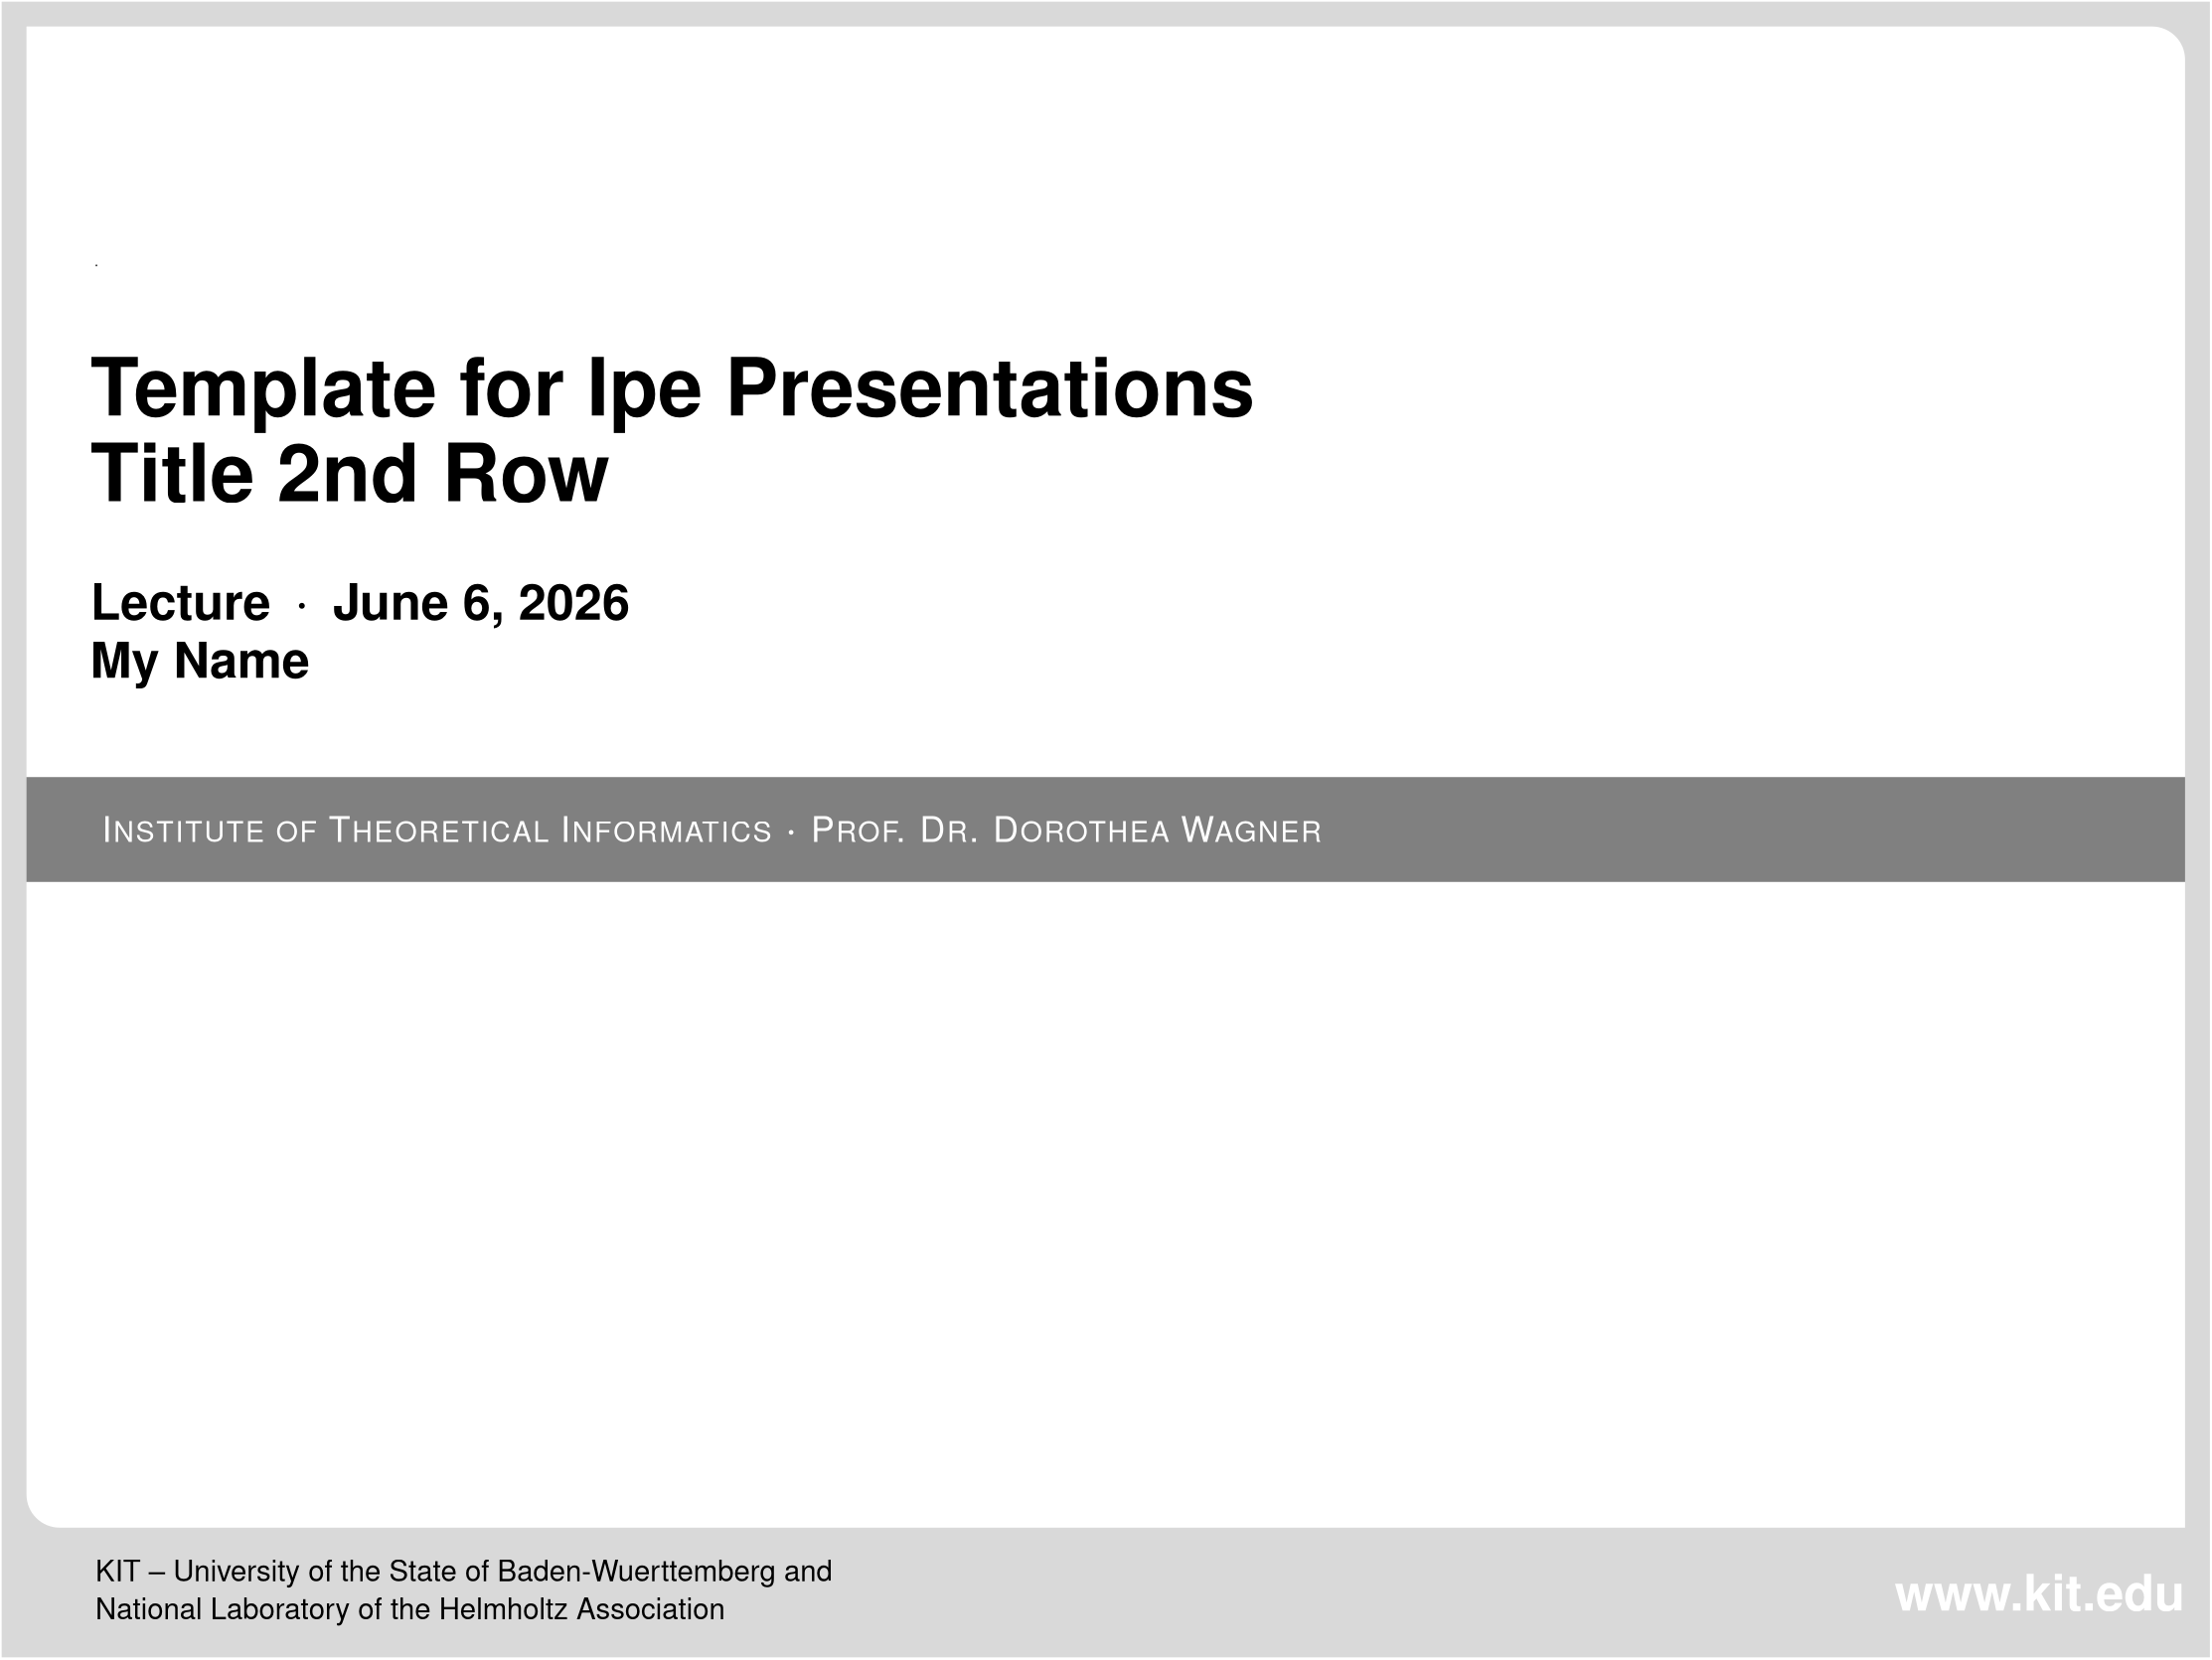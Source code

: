 <?xml version="1.0"?>
<!DOCTYPE ipe SYSTEM "ipe.dtd">
<ipe version="70005" creator="Ipe 7.1.4">
<info created="D:20090429144355" modified="D:20131108135624" title="Template for Ipe Presentations" author="My Name"/>
<preamble>\usepackage[utf8]{inputenc}
  \usepackage{amsmath,amssymb}
  \renewcommand{\vec}[1]{\mathaccent&quot;017E {#1}}

  % settings %%%%%%%%%%%%%%%
  \newcommand{\itemcolor}{KITblue}
  \newcommand{\name}{My Name}
  \newcommand{\prestitle}{Template for Ipe Presentations}
  % \german

  </preamble>
<ipestyle name="basic">
<symbol name="arrow/arc(spx)">
<path stroke="sym-stroke" fill="sym-stroke" pen="sym-pen">
0 0 m
-1 0.333 l
-1 -0.333 l
h
</path>
</symbol>
<symbol name="arrow/farc(spx)">
<path stroke="sym-stroke" fill="white" pen="sym-pen">
0 0 m
-1 0.333 l
-1 -0.333 l
h
</path>
</symbol>
<symbol name="mark/circle(sx)" transformations="translations">
<path fill="sym-stroke">
0.6 0 0 0.6 0 0 e
0.4 0 0 0.4 0 0 e
</path>
</symbol>
<symbol name="mark/disk(sx)" transformations="translations">
<path fill="sym-stroke">
0.6 0 0 0.6 0 0 e
</path>
</symbol>
<symbol name="mark/fdisk(sfx)" transformations="translations">
<group>
<path fill="sym-fill">
0.5 0 0 0.5 0 0 e
</path>
<path fill="sym-stroke" fillrule="eofill">
0.6 0 0 0.6 0 0 e
0.4 0 0 0.4 0 0 e
</path>
</group>
</symbol>
<symbol name="mark/box(sx)" transformations="translations">
<path fill="sym-stroke" fillrule="eofill">
-0.6 -0.6 m
0.6 -0.6 l
0.6 0.6 l
-0.6 0.6 l
h
-0.4 -0.4 m
0.4 -0.4 l
0.4 0.4 l
-0.4 0.4 l
h
</path>
</symbol>
<symbol name="mark/square(sx)" transformations="translations">
<path fill="sym-stroke">
-0.6 -0.6 m
0.6 -0.6 l
0.6 0.6 l
-0.6 0.6 l
h
</path>
</symbol>
<symbol name="mark/fsquare(sfx)" transformations="translations">
<group>
<path fill="sym-fill">
-0.5 -0.5 m
0.5 -0.5 l
0.5 0.5 l
-0.5 0.5 l
h
</path>
<path fill="sym-stroke" fillrule="eofill">
-0.6 -0.6 m
0.6 -0.6 l
0.6 0.6 l
-0.6 0.6 l
h
-0.4 -0.4 m
0.4 -0.4 l
0.4 0.4 l
-0.4 0.4 l
h
</path>
</group>
</symbol>
<symbol name="mark/cross(sx)" transformations="translations">
<group>
<path fill="sym-stroke">
-0.43 -0.57 m
0.57 0.43 l
0.43 0.57 l
-0.57 -0.43 l
h
</path>
<path fill="sym-stroke">
-0.43 0.57 m
0.57 -0.43 l
0.43 -0.57 l
-0.57 0.43 l
h
</path>
</group>
</symbol>
<symbol name="arrow/fnormal(spx)">
<path stroke="sym-stroke" fill="white" pen="sym-pen">
0 0 m
-1 0.333 l
-1 -0.333 l
h
</path>
</symbol>
<symbol name="arrow/pointed(spx)">
<path stroke="sym-stroke" fill="sym-stroke" pen="sym-pen">
0 0 m
-1 0.333 l
-0.8 0 l
-1 -0.333 l
h
</path>
</symbol>
<symbol name="arrow/fpointed(spx)">
<path stroke="sym-stroke" fill="white" pen="sym-pen">
0 0 m
-1 0.333 l
-0.8 0 l
-1 -0.333 l
h
</path>
</symbol>
<symbol name="arrow/linear(spx)">
<path stroke="sym-stroke" pen="sym-pen">
-1 0.333 m
0 0 l
-1 -0.333 l
</path>
</symbol>
<symbol name="arrow/fdouble(spx)">
<path stroke="sym-stroke" fill="white" pen="sym-pen">
0 0 m
-1 0.333 l
-1 -0.333 l
h
-1 0 m
-2 0.333 l
-2 -0.333 l
h
</path>
</symbol>
<symbol name="arrow/double(spx)">
<path stroke="sym-stroke" fill="sym-stroke" pen="sym-pen">
0 0 m
-1 0.333 l
-1 -0.333 l
h
-1 0 m
-2 0.333 l
-2 -0.333 l
h
</path>
</symbol>
<pen name="heavier" value="0.8"/>
<pen name="fat" value="1.2"/>
<pen name="ultrafat" value="2"/>
<symbolsize name="large" value="5"/>
<symbolsize name="small" value="2"/>
<symbolsize name="tiny" value="1.1"/>
<arrowsize name="large" value="10"/>
<arrowsize name="small" value="5"/>
<arrowsize name="tiny" value="3"/>
<color name="red" value="1 0 0"/>
<color name="green" value="0 1 0"/>
<color name="blue" value="0 0 1"/>
<color name="yellow" value="1 1 0"/>
<color name="darkgreen" value="0 0.666 0"/>
<color name="orange" value="1 0.647 0"/>
<color name="gold" value="1 0.843 0"/>
<color name="purple" value="0.627 0.125 0.941"/>
<color name="gray" value="0.745"/>
<color name="brown" value="0.647 0.165 0.165"/>
<color name="navy" value="0 0 0.502"/>
<color name="pink" value="1 0.753 0.796"/>
<color name="seagreen" value="0.18 0.545 0.341"/>
<color name="turquoise" value="0.251 0.878 0.816"/>
<color name="violet" value="0.933 0.51 0.933"/>
<color name="darkblue" value="0 0 0.545"/>
<color name="darkcyan" value="0 0.545 0.545"/>
<color name="darkgray" value="0.663"/>
<color name="darkmagenta" value="0.545 0 0.545"/>
<color name="darkorange" value="1 0.549 0"/>
<color name="darkred" value="0.545 0 0"/>
<color name="lightblue" value="0.678 0.847 0.902"/>
<color name="lightcyan" value="0.878 1 1"/>
<color name="lightgray" value="0.827"/>
<color name="lightgreen" value="0.565 0.933 0.565"/>
<color name="lightyellow" value="1 1 0.878"/>
<dashstyle name="dashed" value="[4] 0"/>
<dashstyle name="dotted" value="[1 3] 0"/>
<dashstyle name="dash dotted" value="[4 2 1 2] 0"/>
<dashstyle name="dash dot dotted" value="[4 2 1 2 1 2] 0"/>
<textsize name="large" value="\large"/>
<textsize name="small" value="\small"/>
<textsize name="tiny" value="\tiny"/>
<textsize name="Large" value="\Large"/>
<textsize name="LARGE" value="\LARGE"/>
<textsize name="huge" value="\huge"/>
<textsize name="Huge" value="\Huge"/>
<textsize name="footnote" value="\footnotesize"/>
<textstyle name="center" begin="\begin{center}" end="\end{center}"/>
<textstyle name="itemize" begin="\begin{itemize}" end="\end{itemize}"/>
<textstyle name="item" begin="\begin{itemize}\item{}" end="\end{itemize}"/>
<gridsize name="4 pts" value="4"/>
<gridsize name="8 pts (~3 mm)" value="8"/>
<gridsize name="16 pts (~6 mm)" value="16"/>
<gridsize name="32 pts (~12 mm)" value="32"/>
<gridsize name="10 pts (~3.5 mm)" value="10"/>
<gridsize name="20 pts (~7 mm)" value="20"/>
<gridsize name="14 pts (~5 mm)" value="14"/>
<gridsize name="28 pts (~10 mm)" value="28"/>
<gridsize name="56 pts (~20 mm)" value="56"/>
<anglesize name="90 deg" value="90"/>
<anglesize name="60 deg" value="60"/>
<anglesize name="45 deg" value="45"/>
<anglesize name="30 deg" value="30"/>
<anglesize name="22.5 deg" value="22.5"/>
<tiling name="falling" angle="-60" step="4" width="1"/>
<tiling name="rising" angle="30" step="4" width="1"/>
</ipestyle>
<ipestyle name="KIT-Presentation">
<symbol name="Background">
<group matrix="1 0 0 1 2 0">
<use name="mark/disk(sx)" pos="128 -40" size="normal" stroke="KITgreen"/>
<use name="mark/disk(sx)" pos="128 -40" size="normal" stroke="KITgreen70"/>
<use name="mark/disk(sx)" pos="128 -40" size="normal" stroke="KITgreen50"/>
<use name="mark/disk(sx)" pos="128 -40" size="normal" stroke="KITgreen30"/>
<use name="mark/disk(sx)" pos="128 -40" size="normal" stroke="KITgreen15"/>
<use name="mark/disk(sx)" pos="128 -40" size="normal" stroke="KITblue"/>
<use name="mark/disk(sx)" pos="128 -40" size="normal" stroke="KITblue70"/>
<use name="mark/disk(sx)" pos="128 -40" size="normal" stroke="KITblue50"/>
<use name="mark/disk(sx)" pos="128 -40" size="normal" stroke="KITblue30"/>
<use name="mark/disk(sx)" pos="128 -40" size="normal" stroke="KITblue15"/>
<use name="mark/disk(sx)" pos="128 -40" size="normal" stroke="KITblack"/>
<use name="mark/disk(sx)" pos="128 -40" size="normal" stroke="KITblack70"/>
<use name="mark/disk(sx)" pos="128 -40" size="normal" stroke="KITblack50"/>
<use name="mark/disk(sx)" pos="128 -40" size="normal" stroke="KITblack30"/>
<use name="mark/disk(sx)" pos="128 -40" size="normal" stroke="KITblack15"/>
<use name="mark/disk(sx)" pos="128 -40" size="normal" stroke="KITpalegreen"/>
<use name="mark/disk(sx)" pos="128 -40" size="normal" stroke="KITpalegreen70"/>
<use name="mark/disk(sx)" pos="128 -40" size="normal" stroke="KITpalegreen50"/>
<use name="mark/disk(sx)" pos="128 -40" size="normal" stroke="KITpalegreen30"/>
<use name="mark/disk(sx)" pos="128 -40" size="normal" stroke="KITpalegreen15"/>
<use name="mark/disk(sx)" pos="128 -40" size="normal" stroke="KITyellow"/>
<use name="mark/disk(sx)" pos="128 -40" size="normal" stroke="KITyellow70"/>
<use name="mark/disk(sx)" pos="128 -40" size="normal" stroke="KITyellow50"/>
<use name="mark/disk(sx)" pos="128 -40" size="normal" stroke="KITyellow30"/>
<use name="mark/disk(sx)" pos="128 -40" size="normal" stroke="KITyellow15"/>
<use name="mark/disk(sx)" pos="128 -40" size="normal" stroke="KITorange"/>
<use name="mark/disk(sx)" pos="128 -40" size="normal" stroke="KITorange70"/>
<use name="mark/disk(sx)" pos="128 -40" size="normal" stroke="KITorange50"/>
<use name="mark/disk(sx)" pos="128 -40" size="normal" stroke="KITorange30"/>
<use name="mark/disk(sx)" pos="128 -40" size="normal" stroke="KITorange15"/>
<use name="mark/disk(sx)" pos="128 -40" size="normal" stroke="KITbrown"/>
<use name="mark/disk(sx)" pos="128 -40" size="normal" stroke="KITbrown70"/>
<use name="mark/disk(sx)" pos="128 -40" size="normal" stroke="KITbrown50"/>
<use name="mark/disk(sx)" pos="128 -40" size="normal" stroke="KITbrown30"/>
<use name="mark/disk(sx)" pos="128 -40" size="normal" stroke="KITbrown15"/>
<use name="mark/disk(sx)" pos="128 -40" size="normal" stroke="KITred"/>
<use name="mark/disk(sx)" pos="128 -40" size="normal" stroke="KITred70"/>
<use name="mark/disk(sx)" pos="128 -40" size="normal" stroke="KITred50"/>
<use name="mark/disk(sx)" pos="128 -40" size="normal" stroke="KITred30"/>
<use name="mark/disk(sx)" pos="128 -40" size="normal" stroke="KITred15"/>
<use name="mark/disk(sx)" pos="128 -40" size="normal" stroke="KITlilac"/>
<use name="mark/disk(sx)" pos="128 -40" size="normal" stroke="KITlilac70"/>
<use name="mark/disk(sx)" pos="128 -40" size="normal" stroke="KITlilac50"/>
<use name="mark/disk(sx)" pos="128 -40" size="normal" stroke="KITlilac30"/>
<use name="mark/disk(sx)" pos="128 -40" size="normal" stroke="KITlilac15"/>
<use name="mark/disk(sx)" pos="128 -40" size="normal" stroke="KITcyanblue"/>
<use name="mark/disk(sx)" pos="128 -40" size="normal" stroke="KITcyanblue70"/>
<use name="mark/disk(sx)" pos="128 -40" size="normal" stroke="KITcyanblue50"/>
<use name="mark/disk(sx)" pos="128 -40" size="normal" stroke="KITcyanblue30"/>
<use name="mark/disk(sx)" pos="128 -40" size="normal" stroke="KITcyanblue15"/>
<use name="mark/disk(sx)" pos="128 -40" size="normal" stroke="KITseablue"/>
<use name="mark/disk(sx)" pos="128 -40" size="normal" stroke="KITseablue70"/>
<use name="mark/disk(sx)" pos="128 -40" size="normal" stroke="KITseablue50"/>
<use name="mark/disk(sx)" pos="128 -40" size="normal" stroke="KITseablue30"/>
<use name="mark/disk(sx)" pos="128 -40" size="normal" stroke="KITseablue15"/>
<path fill="KITblack15">
-13 -22 m
12 0 0 -12 -13 -10 -25 -10 a
-25 522 l
745 522 l
12 0 0 -12 745 510 757 510 a
757 -22 l
h
-34 -69 m
766 -69 l
766 531 l
-34 531 l
h
</path>
<text matrix="0.0410872 0 0 0.0410872 627.139 450.083" pos="240 144" stroke="black" type="label" width="2318.8" height="0" depth="0" valign="baseline">\kitlogo</text>
<text matrix="1 0 0 1 -98 -201.642" pos="106 168" stroke="black" type="minipage" width="497" height="10.7065" depth="0" valign="top" size="verytiny">\name \ -- \prestitle</text>
<group matrix="1 0 0 1 129 -9.5">
<group matrix="0.5 0 0 0.5 265.5 -52.5">
<path matrix="1 0 0 1 -145 -25" fill="KITblue">
420 40 m
16 0 0 16 436 40 436 24 a
436 40 l
h
</path>
<path matrix="1 0 0 1 -143 -25" fill="KITblue">
436 24 m
16 0 0 16 436 40 452 40 a
436 40 l
h
</path>
<path matrix="1 0 0 1 -145 -23" fill="KITblue">
436 56 m
16 0 0 16 436 40 420 40 a
436 40 l
h
</path>
</group>
<group matrix="0.5 0 0 0.5 262.5 -52.5">
<path matrix="1 0 0 1 -105 -25" fill="KITblue">
420 40 m
16 0 0 16 436 40 436 24 a
436 40 l
h
</path>
<path matrix="1 0 0 1 -103 -25" fill="KITblue">
436 24 m
16 0 0 16 436 40 452 40 a
436 40 l
h
</path>
<path matrix="1 0 0 1 -105 -23" fill="KITblue">
436 56 m
16 0 0 16 436 40 420 40 a
436 40 l
h
</path>
<path matrix="1 0 0 1 -103 -23" fill="KITblue">
452 40 m
16 0 0 16 436 40 436 56 a
436 40 l
h
</path>
</group>
<group matrix="0.5 0 0 0.5 262.5 -55.5">
<path matrix="1 0 0 1 25 -33" fill="KITblue">
308 72 m
324 72 l
324 88 l
308 88 l
h
</path>
<path matrix="1 0 0 1 7 -15" fill="KITblue">
308 72 m
324 72 l
324 88 l
308 88 l
h
</path>
<path matrix="1 0 0 1 -105 15" fill="KITblue">
420 40 m
16 0 0 16 436 40 436 24 a
436 40 l
h
</path>
</group>
<group matrix="0.5 0 0 0.5 265.5 -55.5">
<path matrix="1 0 0 1 -145 17" fill="KITblue">
436 56 m
16 0 0 16 436 40 420 40 a
436 40 l
h
</path>
<path matrix="1 0 0 1 -143 17" fill="KITblue">
452 40 m
16 0 0 16 436 40 436 56 a
436 40 l
h
</path>
<path matrix="1 0 0 1 -15 -33" fill="KITblue">
308 72 m
324 72 l
324 88 l
308 88 l
h
</path>
<path matrix="1 0 0 1 -33 -33" fill="KITblue">
308 72 m
324 72 l
324 88 l
308 88 l
h
</path>
</group>
</group>
<text matrix="1 0 0 1 -146 -7.60325" pos="719 -26" stroke="black" type="minipage" width="165" height="17.6295" depth="6.164" valign="top" size="verytiny">\algoinstfoot

	</text>
</group>
</symbol>
<symbol name="KITItem(f)">
<path fill="sym-fill">
-0.2 -0.4 m
0.2 0 0 -0.2 -0.2 -0.2 -0.4 -0.2 a
-0.4 0.4 l
0.2 0.4 l
0.2 0 0 -0.2 0.2 0.2 0.4 0.2 a
0.4 -0.4 l
h
</path>
</symbol>
<symbol name="KIT-Box">
<group>
<path matrix="1 0 0 1 0 215.315" fill="KITblue">
736 248 m
-8 248 l
-8 216 l
744 216 l
744 240 l
8 0 0 8 736 240 736 248 a
h
</path>
<path matrix="1 0 0 1 0 210.496" fill="KITblack15">
-8 152 m
-8 220.819 l
744 220.819 l
744 144 l
0 144 l
8 0 0 -8 0 152 -8 152 a
h
</path>
<text matrix="1 0 0 1 0 457" pin="h" transformations="translations" pos="0 0" stroke="white" type="minipage" width="736" height="14.4133" depth="2.1805" valign="top">Titel</text>
<text matrix="1 0 0 1 0 424.315" transformations="translations" pos="0 0" stroke="black" type="minipage" width="736" height="31.3527" depth="19.159" valign="top">Zweizeiliger Text -- Zweizeiliger Text -- Zweizeiliger Text -- Zweizeiliger Text -- Zweizeiliger Text</text>
</group>
</symbol>
<symbol name="KITLogoEN">
<group>
<path fill="0.137 0.121 0.125" fillrule="wind">
122.32 20.2648 m
100.945 20.2648 l
75.541 47.5883 l
75.541 63.1949 l
100.172 90.4391 l
122.166 90.4391 l
93.8203 55.1207 l
122.32 20.2648 l
</path>
<path fill="0.137 0.121 0.125" fillrule="wind">
125.567 20.2754 m
144.774 20.2754 l
144.774 90.3848 l
125.567 90.3848 l
125.567 20.2754 l
h
</path>
<path fill="0.137 0.121 0.125" fillrule="wind">
195.731 90.3879 m
149.416 90.3879 l
149.416 74.5617 l
162.971 74.5617 l
162.971 20.2102 l
182.178 20.2102 l
182.178 74.5617 l
195.731 74.5617 l
195.731 90.3879 l
</path>
<path fill="0.045 0.556 0.846" fillrule="wind">
70.952 20.2711 m
70.9414 20.2941 l
70.9414 20.2844 l
70.952 20.2711 l
</path>
<path fill="0.045 0.556 0.846" fillrule="wind">
70.9414 20.2777 m
70.9414 20.2844 l
70.9391 20.2871 l
70.9414 20.2777 l
</path>
<path fill="0 0.661 0.563" fillrule="wind">
16.1211 64.7316 m
12.4453 60.2824 9.31289 55.3707 6.8082 50.1027 c
70.941 20.2652 l
16.1211 64.7316 l
</path>
<path fill="0 0.661 0.563" fillrule="wind">
70.9336 20.2953 m
41.009 83.8852 l
35.7285 81.4516 30.8012 78.3891 26.3238 74.7852 c
70.9398 20.2715 l
70.9336 20.2953 l
</path>
<path fill="0.045 0.556 0.846" fillrule="wind">
70.9391 20.2871 m
70.9414 20.2844 l
70.9414 20.2941 l
70.9324 20.3121 l
70.9391 20.2871 l
</path>
<path fill="0.045 0.556 0.846" fillrule="wind">
70.9391 20.2871 m
70.9414 20.2844 l
70.9414 20.2941 l
70.9324 20.3121 l
70.9391 20.2871 l
</path>
<path fill="0 0.661 0.563" fillrule="wind">
2.21719 37.4426 m
0.808984 31.9473 0.0527344 26.1914 0.0234375 20.2633 c
70.9188 20.2633 l
2.21719 37.4426 l
</path>
<path fill="0.137 0.121 0.125" fillrule="wind">
70.9426 20.2777 m
70.975 90.3207 l
70.798 90.3223 70.623 90.334 70.4457 90.334 c
64.7359 90.334 59.1918 89.6379 53.8766 88.3551 c
70.9336 20.2953 l
70.9426 20.2777 l
</path>
<path fill="0.137 0.121 0.125" fillrule="wind">
0 11.7824 m
1.28086 11.7824 l
1.28086 7.85156 l
5.09727 11.7824 l
6.80039 11.7824 l
2.6 7.55586 l
7.1332 2.84297 l
5.26367 2.84297 l
1.28086 7.22383 l
1.28086 2.84297 l
0 2.84297 l
0 11.7824 l
</path>
<path fill="0.137 0.121 0.125" fillrule="wind">
12.1277 5.95508 m
11.8715 5.95508 11.6156 5.98164 11.3594 5.98164 c
10.7066 5.98164 9.09258 5.87812 9.09258 4.72461 c
9.09258 4.03516 9.7582 3.66328 10.3098 3.66328 c
11.5 3.66328 12.1277 4.40625 12.1277 5.37891 c
12.1277 5.95508 l
h
8.55508 8.91328 m
9.15664 9.27266 9.87383 9.52734 10.7066 9.52734 c
12.5762 9.52734 13.332 8.60664 13.332 6.82617 c
13.332 4.12422 l
13.332 3.38086 13.3574 3.03516 13.3828 2.84297 c
12.2555 2.84297 l
12.2555 3.68867 l
12.2301 3.68867 l
11.9488 3.29219 11.3082 2.68945 10.2066 2.68945 c
8.79844 2.68945 7.81211 3.30352 7.81211 4.72461 c
7.81211 6.36523 9.6043 6.87695 10.8473 6.87695 c
11.3207 6.87695 11.6539 6.87695 12.1277 6.85156 c
12.1277 7.97969 11.718 8.55469 10.5141 8.55469 c
9.83594 8.55469 9.10586 8.29883 8.61875 7.88984 c
8.55508 8.91328 l
</path>
<path fill="0.137 0.121 0.125" fillrule="wind">
15.2816 9.375 m
16.4086 9.375 l
16.4086 8.3625 l
16.434 8.3625 l
16.7543 9.04102 17.4457 9.52734 18.1379 9.52734 c
18.4965 9.52734 18.6758 9.49023 18.9312 9.43867 c
18.9312 8.3625 l
18.7145 8.45234 18.4707 8.47852 18.2656 8.47852 c
17.1898 8.47852 16.4855 7.4543 16.4855 5.81445 c
16.4855 2.84297 l
15.2816 2.84297 l
15.2816 9.375 l
</path>
<path fill="0.137 0.121 0.125" fillrule="wind">
20.2633 2.84297 m
21.4668 2.84297 l
21.4668 3.0456 l
21.4668 3.2356 l
21.4668 12.4484 l
20.2633 12.4484 l
20.2633 2.84297 l
h
</path>
<path fill="0.137 0.121 0.125" fillrule="wind">
23.202 4.12422 m
23.6762 3.81641 24.3555 3.66328 24.7008 3.66328 c
25.2512 3.66328 25.9301 3.89375 25.9301 4.59688 c
25.9301 5.78828 23.1 5.68672 23.1 7.51758 c
23.1 8.875 24.1113 9.52734 25.4047 9.52734 c
25.9688 9.52734 26.4293 9.41328 26.9039 9.27266 c
26.8008 8.22266 l
26.532 8.38867 25.8148 8.55469 25.5332 8.55469 c
24.918 8.55469 24.3809 8.29883 24.3809 7.76094 c
24.3809 6.42969 27.2109 6.8125 27.2109 4.72461 c
27.2109 3.33008 26.0969 2.68945 24.9316 2.68945 c
24.3164 2.68945 23.6891 2.75312 23.1383 3.04883 c
23.202 4.12422 l
</path>
<path fill="0.137 0.121 0.125" fillrule="wind">
28.6711 9.375 m
29.798 9.375 l
29.798 8.3625 l
29.823 8.3625 l
30.1438 9.04102 30.8344 9.52734 31.527 9.52734 c
31.8852 9.52734 32.0648 9.49023 32.3203 9.43867 c
32.3203 8.3625 l
32.1031 8.45234 31.8598 8.47852 31.6547 8.47852 c
30.5789 8.47852 29.8746 7.4543 29.8746 5.81445 c
29.8746 2.84297 l
28.6711 2.84297 l
28.6711 9.375 l
</path>
<path fill="0.137 0.121 0.125" fillrule="wind">
39.3516 2.84297 m
38.1863 2.84297 l
38.1863 3.88008 l
38.1605 3.88008 l
37.802 3.13789 36.9312 2.68945 36.0219 2.68945 c
34.3316 2.68945 33.5758 3.73945 33.5758 5.49414 c
33.5758 9.375 l
34.7793 9.375 l
34.7793 5.99414 l
34.7793 4.4707 35.1129 3.72773 36.1625 3.66328 c
37.5332 3.66328 38.148 4.76367 38.148 6.35273 c
38.148 9.375 l
39.3516 9.375 l
39.3516 2.84297 l
</path>
<path fill="0.137 0.121 0.125" fillrule="wind">
41.3336 12.4484 m
42.5375 12.4484 l
42.5375 8.43945 l
42.5637 8.43945 l
42.9984 9.13086 43.7543 9.52734 44.6637 9.52734 c
46.3547 9.52734 47.1098 8.47852 47.1098 6.72383 c
47.1098 2.84297 l
45.9059 2.84297 l
45.9059 6.22383 l
45.9059 7.74727 45.573 8.49023 44.523 8.55469 c
43.1523 8.55469 42.5375 7.4543 42.5375 5.86523 c
42.5375 2.84297 l
41.3336 2.84297 l
41.3336 12.4484 l
</path>
<path fill="0.137 0.121 0.125" fillrule="wind">
53.3512 6.7375 m
53.3512 7.73555 52.7629 8.55469 51.725 8.55469 c
50.5469 8.55469 50.0602 7.58203 49.9707 6.7375 c
53.3512 6.7375 l
h
54.1324 3.1125 m
53.6719 2.94531 53.1465 2.68945 52.0715 2.68945 c
49.7527 2.68945 48.6898 4.09883 48.6898 6.22383 c
48.6898 8.1582 49.9062 9.52734 51.7504 9.52734 c
53.9277 9.52734 54.6324 7.94062 54.6324 5.83906 c
49.9707 5.83906 l
49.9707 4.54609 50.9824 3.66328 52.1223 3.66328 c
52.9164 3.66328 53.8383 4.07344 54.1324 4.31562 c
54.1324 3.1125 l
</path>
<path fill="0.137 0.121 0.125" fillrule="wind">
59.9211 2.84297 m
61.2016 2.84297 l
61.2016 3.16325 l
61.2016 3.44325 l
61.2016 11.7824 l
59.9211 11.7824 l
59.9211 2.84297 l
h
</path>
<path fill="0.137 0.121 0.125" fillrule="wind">
63.3145 9.375 m
64.4801 9.375 l
64.4801 8.33789 l
64.5062 8.33789 l
64.8648 9.08008 65.7355 9.52734 66.6445 9.52734 c
68.3352 9.52734 69.0906 8.47852 69.0906 6.72383 c
69.0906 2.84297 l
67.8867 2.84297 l
67.8867 6.22383 l
67.8867 7.74727 67.5543 8.49023 66.5039 8.55469 c
65.1332 8.55469 64.5188 7.4543 64.5188 5.86523 c
64.5188 2.84297 l
63.3145 2.84297 l
63.3145 9.375 l
</path>
<path fill="0.137 0.121 0.125" fillrule="wind">
70.6965 4.12422 m
71.1699 3.81641 71.8484 3.66328 72.1949 3.66328 c
72.7449 3.66328 73.4238 3.89375 73.4238 4.59688 c
73.4238 5.78828 70.5941 5.68672 70.5941 7.51758 c
70.5941 8.875 71.6055 9.52734 72.8988 9.52734 c
73.4629 9.52734 73.9234 9.41328 74.398 9.27266 c
74.2949 8.22266 l
74.0266 8.38867 73.309 8.55469 73.027 8.55469 c
72.4121 8.55469 71.8738 8.29883 71.8738 7.76094 c
71.8738 6.42969 74.7051 6.8125 74.7051 4.72461 c
74.7051 3.33008 73.5902 2.68945 72.4246 2.68945 c
71.8102 2.68945 71.1832 2.75312 70.6324 3.04883 c
70.6965 4.12422 l
</path>
<path fill="0.137 0.121 0.125" fillrule="wind">
79.8082 8.40156 m
78.0793 8.40156 l
78.0793 4.8293 l
78.0793 4.07344 78.5398 3.66328 79.0906 3.66328 c
79.4625 3.66328 79.7312 3.77852 79.9105 3.89375 c
79.9105 2.86914 l
79.6418 2.79219 79.2703 2.68945 78.8863 2.68945 c
77.6438 2.68945 76.875 3.2793 76.875 4.58516 c
76.875 8.40156 l
75.4027 8.40156 l
75.4027 9.375 l
76.875 9.375 l
76.875 10.8859 l
78.0793 11.2703 l
78.0793 9.375 l
79.8082 9.375 l
79.8082 8.40156 l
</path>
<path fill="0.137 0.121 0.125" fillrule="wind">
81.2809 9.375 m
82.4844 9.375 l
82.4844 2.84297 l
81.2809 2.84297 l
81.2809 9.375 l
h
82.5613 10.834 m
81.2043 10.834 l
81.2043 12.1914 l
82.5613 12.1914 l
82.5613 10.834 l
</path>
<path fill="0.137 0.121 0.125" fillrule="wind">
88.1129 8.40156 m
86.384 8.40156 l
86.384 4.8293 l
86.384 4.07344 86.8453 3.66328 87.3961 3.66328 c
87.7676 3.66328 88.0359 3.77852 88.2152 3.89375 c
88.2152 2.86914 l
87.9465 2.79219 87.5754 2.68945 87.1914 2.68945 c
85.9488 2.68945 85.1801 3.2793 85.1801 4.58516 c
85.1801 8.40156 l
83.7074 8.40156 l
83.7074 9.375 l
85.1801 9.375 l
85.1801 10.8859 l
86.384 11.2703 l
86.384 9.375 l
88.1129 9.375 l
88.1129 8.40156 l
</path>
<path fill="0.137 0.121 0.125" fillrule="wind">
95.234 2.84297 m
94.0676 2.84297 l
94.0676 3.88008 l
94.0422 3.88008 l
93.6836 3.13789 92.8129 2.68945 91.9039 2.68945 c
90.2133 2.68945 89.4574 3.73945 89.4574 5.49414 c
89.4574 9.375 l
90.6617 9.375 l
90.6617 5.99414 l
90.6617 4.4707 90.9941 3.72773 92.0445 3.66328 c
93.4148 3.66328 94.0297 4.76367 94.0297 6.35273 c
94.0297 9.375 l
95.234 9.375 l
95.234 2.84297 l
</path>
<path fill="0.137 0.121 0.125" fillrule="wind">
100.784 8.40156 m
99.0562 8.40156 l
99.0562 4.8293 l
99.0562 4.07344 99.5172 3.66328 100.068 3.66328 c
100.439 3.66328 100.708 3.77852 100.888 3.89375 c
100.888 2.86914 l
100.618 2.79219 100.247 2.68945 99.8633 2.68945 c
98.6207 2.68945 97.852 3.2793 97.852 4.58516 c
97.852 8.40156 l
96.3801 8.40156 l
96.3801 9.375 l
97.852 9.375 l
97.852 10.8859 l
99.0562 11.2703 l
99.0562 9.375 l
100.784 9.375 l
100.784 8.40156 l
</path>
<path fill="0.137 0.121 0.125" fillrule="wind">
106.38 6.7375 m
106.38 7.73555 105.791 8.55469 104.755 8.55469 c
103.576 8.55469 103.089 7.58203 102.999 6.7375 c
106.38 6.7375 l
h
107.162 3.1125 m
106.699 2.94531 106.177 2.68945 105.1 2.68945 c
102.781 2.68945 101.718 4.09883 101.718 6.22383 c
101.718 8.1582 102.936 9.52734 104.778 9.52734 c
106.956 9.52734 107.661 7.94062 107.661 5.83906 c
102.999 5.83906 l
102.999 4.54609 104.011 3.66328 105.15 3.66328 c
105.943 3.66328 106.868 4.07344 107.162 4.31562 c
107.162 3.1125 l
</path>
<path fill="0.137 0.121 0.125" fillrule="wind">
115.729 3.66328 m
117.139 3.66328 117.765 4.94336 117.765 6.10859 c
117.765 7.35078 117.009 8.55469 115.729 8.55469 c
114.437 8.55469 113.681 7.35078 113.681 6.10859 c
113.681 4.94336 114.307 3.66328 115.729 3.66328 c
h
115.729 9.52734 m
117.714 9.52734 119.046 8.09375 119.046 6.10859 c
119.046 4.23828 117.688 2.68945 115.729 2.68945 c
113.757 2.68945 112.399 4.23828 112.399 6.10859 c
112.399 8.09375 113.731 9.52734 115.729 9.52734 c
</path>
<path fill="0.137 0.121 0.125" fillrule="wind">
121.288 8.40156 m
119.751 8.40156 l
119.751 9.375 l
121.288 9.375 l
121.288 9.97578 l
121.288 11.5637 121.697 12.6027 123.477 12.6027 c
123.784 12.6027 124.041 12.5637 124.283 12.5254 c
124.232 11.552 l
124.092 11.6027 123.862 11.6281 123.657 11.6281 c
122.619 11.6281 122.492 10.9629 122.492 10.0793 c
122.492 9.375 l
124.221 9.375 l
124.221 8.40156 l
122.492 8.40156 l
122.492 2.84297 l
121.288 2.84297 l
121.288 8.40156 l
</path>
<path fill="0.137 0.121 0.125" fillrule="wind">
130.943 10.6555 m
128.165 10.6555 l
128.165 11.7824 l
135.002 11.7824 l
135.002 10.6555 l
132.224 10.6555 l
132.224 2.84297 l
130.943 2.84297 l
130.943 10.6555 l
</path>
<path fill="0.137 0.121 0.125" fillrule="wind">
139.461 6.7375 m
139.461 7.73555 138.874 8.55469 137.836 8.55469 c
136.657 8.55469 136.169 7.58203 136.081 6.7375 c
139.461 6.7375 l
h
140.242 3.1125 m
139.782 2.94531 139.258 2.68945 138.181 2.68945 c
135.862 2.68945 134.801 4.09883 134.801 6.22383 c
134.801 8.1582 136.017 9.52734 137.861 9.52734 c
140.039 9.52734 140.741 7.94062 140.741 5.83906 c
136.081 5.83906 l
136.081 4.54609 137.094 3.66328 138.231 3.66328 c
139.026 3.66328 139.948 4.07344 140.242 4.31562 c
140.242 3.1125 l
</path>
<path fill="0.137 0.121 0.125" fillrule="wind">
146.558 8.27344 m
146.097 8.46484 145.635 8.55469 145.251 8.55469 c
143.906 8.55469 143.15 7.35078 143.15 6.10859 c
143.15 4.94336 143.778 3.66328 145.327 3.66328 c
145.737 3.66328 146.25 3.79102 146.622 4.03516 c
146.712 2.95898 l
146.213 2.72773 145.635 2.68945 145.2 2.68945 c
143.227 2.68945 141.869 4.23828 141.869 6.10859 c
141.869 8.09375 143.203 9.52734 145.2 9.52734 c
145.686 9.52734 146.314 9.41328 146.659 9.27266 c
146.558 8.27344 l
</path>
<path fill="0.137 0.121 0.125" fillrule="wind">
147.99 12.4484 m
149.195 12.4484 l
149.195 8.43945 l
149.221 8.43945 l
149.655 9.13086 150.411 9.52734 151.321 9.52734 c
153.012 9.52734 153.768 8.47852 153.768 6.72383 c
153.768 2.84297 l
152.563 2.84297 l
152.563 6.22383 l
152.563 7.74727 152.23 8.49023 151.181 8.55469 c
149.81 8.55469 149.195 7.4543 149.195 5.86523 c
149.195 2.84297 l
147.99 2.84297 l
147.99 12.4484 l
</path>
<path fill="0.137 0.121 0.125" fillrule="wind">
155.735 9.375 m
156.9 9.375 l
156.9 8.33789 l
156.926 8.33789 l
157.284 9.08008 158.155 9.52734 159.063 9.52734 c
160.754 9.52734 161.51 8.47852 161.51 6.72383 c
161.51 2.84297 l
160.308 2.84297 l
160.308 6.22383 l
160.308 7.74727 159.973 8.49023 158.923 8.55469 c
157.552 8.55469 156.938 7.4543 156.938 5.86523 c
156.938 2.84297 l
155.735 2.84297 l
155.735 9.375 l
</path>
<path fill="0.137 0.121 0.125" fillrule="wind">
166.397 3.66328 m
167.807 3.66328 168.434 4.94336 168.434 6.10859 c
168.434 7.35078 167.678 8.55469 166.397 8.55469 c
165.104 8.55469 164.349 7.35078 164.349 6.10859 c
164.349 4.94336 164.976 3.66328 166.397 3.66328 c
h
166.397 9.52734 m
168.383 9.52734 169.714 8.09375 169.714 6.10859 c
169.714 4.23828 168.357 2.68945 166.397 2.68945 c
164.425 2.68945 163.068 4.23828 163.068 6.10859 c
163.068 8.09375 164.399 9.52734 166.397 9.52734 c
</path>
<path fill="0.137 0.121 0.125" fillrule="wind">
171.385 2.84297 m
172.589 2.84297 l
172.589 3.4104 l
172.589 4.0526 l
172.589 12.4484 l
171.385 12.4484 l
171.385 2.84297 l
h
</path>
<path fill="0.137 0.121 0.125" fillrule="wind">
177.59 3.66328 m
178.998 3.66328 179.626 4.94336 179.626 6.10859 c
179.626 7.35078 178.87 8.55469 177.59 8.55469 c
176.296 8.55469 175.54 7.35078 175.54 6.10859 c
175.54 4.94336 176.168 3.66328 177.59 3.66328 c
h
177.59 9.52734 m
179.575 9.52734 180.907 8.09375 180.907 6.10859 c
180.907 4.23828 179.548 2.68945 177.59 2.68945 c
175.618 2.68945 174.259 4.23828 174.259 6.10859 c
174.259 8.09375 175.591 9.52734 177.59 9.52734 c
</path>
<path fill="0.137 0.121 0.125" fillrule="wind">
187.124 6.03242 m
187.124 7.38867 186.495 8.55469 185.215 8.55469 c
183.999 8.55469 183.396 7.23633 183.396 6.12227 c
183.396 4.89258 184.089 3.81641 185.215 3.81641 c
186.341 3.81641 187.124 4.81562 187.124 6.03242 c
h
188.326 3.12422 m
188.326 1.14062 187.302 0 184.958 0 c
184.267 0 183.666 0.0898438 182.614 0.448438 c
182.743 1.5625 l
183.666 1.14062 184.216 0.973828 185.1 0.973828 c
186.368 0.973828 187.124 1.83125 187.124 3.21406 c
187.124 3.85547 l
187.097 3.85547 l
186.585 3.175 185.739 2.84297 184.907 2.84297 c
183.037 2.84297 182.115 4.36602 182.115 6.05781 c
182.115 7.73555 183.064 9.52734 185.036 9.52734 c
186.188 9.52734 186.828 9.10547 187.187 8.40156 c
187.212 8.40156 l
187.212 9.375 l
188.326 9.375 l
188.326 3.12422 l
</path>
<path fill="0.137 0.121 0.125" fillrule="wind">
189.92 1.07617 m
190.073 1.02422 190.278 0.973828 190.484 0.973828 c
191.559 0.973828 191.917 2.45781 191.917 2.58672 c
191.917 2.72773 191.765 3.06055 191.687 3.2793 c
189.472 9.375 l
190.791 9.375 l
192.544 3.96992 l
192.571 3.96992 l
194.363 9.375 l
195.579 9.375 l
193.173 2.70234 l
192.725 1.44844 192.25 0 190.662 0 c
190.278 0 190.062 0.0507812 189.842 0.0898438 c
189.92 1.07617 l
</path>
</group>
</symbol>
<symbol name="KITLogoDE">
<group>
<path fill="0.137 0.121 0.125">
122.377 20.1875 m
100.993 20.1875 l
75.577 47.4758 l
75.577 63.0996 l
100.201 90.3152 l
122.233 90.3152 l
93.8652 55.0355 l
122.377 20.1875 l
122.377 20.1875 l
h
144.841 20.1875 m
125.617 20.1875 l
125.617 90.2438 l
144.841 90.2438 l
144.841 20.1875 l
h
195.745 90.2438 m
149.449 90.2438 l
149.449 74.4758 l
162.985 74.4758 l
162.985 20.1152 l
182.209 20.1152 l
182.209 74.4758 l
195.745 74.4758 l
195.745 90.2438 l
</path>
<path fill="0.137 0.121 0.125">
70.9688 20.1875 m
70.9688 20.1875 l
70.9688 20.1875 l
70.9688 20.1875 l
h
</path>
<path fill="0.137 0.121 0.125">
70.9688 20.1875 m
70.9688 20.1875 l
70.9688 20.1875 l
70.9688 20.1875 l
h
</path>
<path fill="0 0.661 0.563">
16.1773 64.6113 m
12.5051 60.1473 9.33672 55.2516 6.88906 49.9957 c
70.9688 20.1875 l
16.1773 64.6113 l
16.1773 64.6113 l
</path>
<path fill="0 0.661 0.563">
70.9688 20.1875 m
41.0891 83.7637 l
35.7605 81.3152 30.8652 78.2914 26.4016 74.6914 c
70.9688 20.1875 l
70.9688 20.1875 l
</path>
<path fill="0.137 0.121 0.125">
70.9688 20.1875 m
71.041 90.2438 l
70.8254 90.2438 70.6812 90.2438 70.4648 90.2438 c
64.7773 90.2438 59.2328 89.5234 53.9055 88.2273 c
70.9688 20.1875 l
70.9688 20.1875 l
</path>
<path fill="0.137 0.121 0.125">
70.9688 20.1875 m
70.9688 20.1875 l
</path>
<path fill="0.137 0.121 0.125">
70.9688 20.1875 m
70.9688 20.1875 l
</path>
<path fill="0 0.661 0.563">
2.28125 37.323 m
0.840625 31.8516 0.121094 26.0918 0.0488281 20.1875 c
70.9688 20.1875 l
2.28125 37.323 l
2.28125 37.323 l
</path>
<path fill="0.137 0.121 0.125" fillrule="wind">
0 2.77031 m
1.24805 2.77031 l
1.24805 7.03906 l
5.1293 2.77031 l
6.95117 2.77031 l
2.5332 7.36328 l
6.62695 11.4824 l
4.9668 11.4824 l
1.24805 7.65039 l
1.24805 11.4824 l
0 11.4824 l
0 2.77031 l
</path>
<path fill="0.137 0.121 0.125" fillrule="wind">
11.8574 5.24219 m
11.8574 4.92383 11.791 4.63672 11.6559 4.38672 c
11.523 4.13477 11.323 3.9375 11.0609 3.79219 c
10.7988 3.64648 10.4727 3.57148 10.0855 3.56914 c
9.95039 3.56914 9.81289 3.59258 9.67383 3.63555 c
9.53594 3.68164 9.40742 3.74609 9.29102 3.83398 c
9.17422 3.92266 9.08086 4.03125 9.00977 4.1582 c
8.93945 4.28711 8.90195 4.43633 8.89922 4.60547 c
8.90391 4.82812 8.95977 5.01562 9.06836 5.16484 c
9.17617 5.3125 9.32031 5.43164 9.49453 5.52031 c
9.66953 5.61016 9.85664 5.67656 10.0562 5.72266 c
10.2559 5.76562 10.4492 5.79492 10.6348 5.80938 c
10.8191 5.82422 10.9773 5.83008 11.109 5.82812 c
11.2336 5.82812 11.3586 5.82422 11.4836 5.81641 c
11.6086 5.80938 11.7328 5.80547 11.8574 5.80352 c
11.8574 5.24219 l
h
8.43789 7.6875 m
8.59805 7.82148 8.7793 7.9375 8.98047 8.0332 c
9.18281 8.13086 9.39492 8.20586 9.61719 8.25781 c
9.83984 8.31055 10.0625 8.33672 10.2852 8.33672 c
10.6742 8.33672 10.984 8.27422 11.2148 8.15234 c
11.4457 8.02734 11.6105 7.8418 11.7102 7.59648 c
11.8121 7.34844 11.8594 7.04297 11.8574 6.67656 c
11.7055 6.68555 11.5645 6.69141 11.4316 6.69336 c
11.2996 6.69727 11.1672 6.70039 11.0359 6.70195 c
10.9047 6.70195 10.7617 6.70195 10.6094 6.70195 c
10.3645 6.70195 10.1059 6.68164 9.83789 6.63789 c
9.56719 6.59375 9.30312 6.52344 9.04531 6.42383 c
8.78711 6.32539 8.55469 6.19648 8.34414 6.03398 c
8.13438 5.87188 7.96758 5.67266 7.84258 5.4375 c
7.71836 5.20039 7.65586 4.92383 7.65156 4.60547 c
7.65586 4.14531 7.75586 3.76758 7.95117 3.47578 c
8.14883 3.18242 8.42109 2.96562 8.7707 2.82695 c
9.12031 2.68945 9.52383 2.62109 9.98516 2.62109 c
10.2539 2.62305 10.4949 2.65625 10.7074 2.71875 c
10.9219 2.78125 11.109 2.86211 11.2711 2.96172 c
11.4336 3.06133 11.5703 3.16797 11.6852 3.27812 c
11.7973 3.39062 11.8887 3.49414 11.9574 3.59453 c
11.9824 3.59453 l
11.9824 2.77031 l
13.0812 2.77031 l
13.0723 2.83086 13.0641 2.91406 13.0559 3.01562 c
13.0496 3.11992 13.0434 3.25273 13.0391 3.41602 c
13.0332 3.57812 13.0309 3.7793 13.0309 4.01836 c
13.0309 6.65234 l
13.0332 7.23047 12.9473 7.71484 12.773 8.10547 c
12.598 8.49688 12.3219 8.79102 11.9449 8.98828 c
11.5684 9.18555 11.0777 9.28516 10.4727 9.28516 c
10.0664 9.2832 9.69062 9.22734 9.33906 9.11719 c
8.98945 9.00898 8.66914 8.86523 8.37539 8.68633 c
8.43789 7.6875 l
8.43789 7.6875 l
</path>
<path fill="0.137 0.121 0.125" fillrule="wind">
14.9418 2.77031 m
16.1152 2.77031 l
16.1152 5.66602 l
16.1172 6.20117 16.1898 6.66211 16.3312 7.04961 c
16.475 7.43633 16.6746 7.73633 16.9348 7.94336 c
17.1926 8.1543 17.498 8.25977 17.8496 8.26172 c
17.952 8.26367 18.0574 8.25586 18.1699 8.23906 c
18.282 8.22266 18.3906 8.19336 18.4988 8.14922 c
18.4988 9.19805 l
18.4176 9.21484 18.3391 9.22969 18.2656 9.24414 c
18.191 9.25586 18.1098 9.2668 18.0242 9.27344 c
17.9395 9.28125 17.8395 9.28516 17.725 9.28516 c
17.498 9.2832 17.2777 9.23516 17.0637 9.13789 c
16.8516 9.04219 16.6578 8.90898 16.4855 8.73828 c
16.3105 8.56758 16.1711 8.37188 16.0652 8.14922 c
16.0398 8.14922 l
16.0398 9.13555 l
14.9418 9.13555 l
14.9418 2.77031 l
</path>
<path fill="0.137 0.121 0.125" fillrule="wind">
19.873 2.77031 m
21.0461 2.77031 l
21.0461 3.26759 l
21.0461 3.70637 l
21.0461 12.1309 l
19.873 12.1309 l
19.873 2.77031 l
</path>
<path fill="0.137 0.121 0.125" fillrule="wind">
22.5828 2.9707 m
22.8535 2.83086 23.1363 2.73516 23.4336 2.6875 c
23.7285 2.63945 24.0281 2.61719 24.3301 2.62109 c
24.6172 2.62109 24.8914 2.66016 25.1559 2.73906 c
25.4199 2.81836 25.657 2.94141 25.8672 3.10352 c
26.0754 3.26562 26.2418 3.47148 26.3645 3.72148 c
26.4871 3.9707 26.5496 4.26562 26.552 4.60547 c
26.5496 4.89453 26.498 5.13945 26.4 5.3418 c
26.2996 5.54297 26.1688 5.71367 26.0043 5.85547 c
25.8422 5.99492 25.6617 6.11328 25.4656 6.21484 c
25.2703 6.31523 25.0746 6.4082 24.8789 6.49414 c
24.6836 6.58203 24.5027 6.67109 24.3406 6.76445 c
24.1762 6.86016 24.0449 6.9707 23.9453 7.09766 c
23.8477 7.22461 23.7953 7.38008 23.7934 7.56328 c
23.7953 7.73828 23.8496 7.88398 23.9516 7.99805 c
24.0535 8.11211 24.1902 8.19727 24.3594 8.25391 c
24.5273 8.31055 24.7148 8.33672 24.9164 8.33672 c
24.9871 8.33672 25.0789 8.32617 25.1895 8.31055 c
25.2996 8.29102 25.416 8.26562 25.5391 8.23516 c
25.6637 8.20586 25.7777 8.17109 25.8879 8.13086 c
25.9961 8.09375 26.0836 8.05469 26.1523 8.01289 c
26.252 9.03594 l
26.0234 9.10625 25.7906 9.16484 25.5551 9.21289 c
25.3184 9.25898 25.0645 9.2832 24.7922 9.28516 c
24.4758 9.28516 24.1809 9.24609 23.9102 9.16484 c
23.6379 9.08594 23.4004 8.96289 23.1965 8.80273 c
22.9926 8.64062 22.8324 8.43633 22.7195 8.19141 c
22.6055 7.94531 22.5473 7.65625 22.5453 7.32617 c
22.5473 7.07227 22.5996 6.85352 22.6992 6.66602 c
22.7969 6.48125 22.9281 6.32148 23.0922 6.18359 c
23.2566 6.04883 23.4355 5.92773 23.6312 5.82227 c
23.8266 5.71758 24.0227 5.61797 24.218 5.52617 c
24.4137 5.43359 24.5941 5.33789 24.7562 5.23906 c
24.9211 5.14258 25.052 5.03203 25.152 4.90898 c
25.2496 4.78828 25.302 4.64453 25.3035 4.48047 c
25.302 4.30938 25.2641 4.16602 25.1914 4.04766 c
25.1207 3.93164 25.025 3.83789 24.9062 3.76758 c
24.7883 3.69648 24.6594 3.64648 24.5195 3.61523 c
24.3801 3.58398 24.2406 3.56914 24.1055 3.56914 c
23.9895 3.56914 23.8477 3.58594 23.6785 3.61914 c
23.5105 3.65234 23.3359 3.70195 23.1547 3.76953 c
22.9719 3.83594 22.8031 3.91875 22.6449 4.01836 c
22.5828 2.9707 l
22.5828 2.9707 l
</path>
<path fill="0.137 0.121 0.125" fillrule="wind">
27.9008 2.77031 m
29.0742 2.77031 l
29.0742 5.66602 l
29.0762 6.20117 29.1488 6.66211 29.2906 7.04961 c
29.434 7.43633 29.634 7.73633 29.8938 7.94336 c
30.1516 8.1543 30.4574 8.25977 30.809 8.26172 c
30.9109 8.26367 31.0172 8.25586 31.1293 8.23906 c
31.241 8.22266 31.3496 8.19336 31.4578 8.14922 c
31.4578 9.19805 l
31.377 9.21484 31.298 9.22969 31.225 9.24414 c
31.1504 9.25586 31.0688 9.2668 30.9836 9.27344 c
30.8984 9.28125 30.7984 9.28516 30.684 9.28516 c
30.4574 9.2832 30.2367 9.23516 30.0227 9.13789 c
29.8105 9.04219 29.6172 8.90898 29.4441 8.73828 c
29.2695 8.56758 29.1305 8.37188 29.0242 8.14922 c
28.9988 8.14922 l
28.9988 9.13555 l
27.9008 9.13555 l
27.9008 2.77031 l
</path>
<path fill="0.137 0.121 0.125" fillrule="wind">
38.3109 9.13555 m
37.1383 9.13555 l
37.1383 6.19023 l
37.1383 5.80156 37.1008 5.44727 37.0234 5.12695 c
36.9469 4.80664 36.8301 4.53203 36.6719 4.29961 c
36.5137 4.06641 36.3121 3.88789 36.0688 3.76055 c
35.8254 3.63398 35.5359 3.57148 35.2035 3.56914 c
34.8645 3.58984 34.5961 3.68555 34.3984 3.85625 c
34.2012 4.02734 34.0613 4.27617 33.9785 4.60547 c
33.893 4.93359 33.8535 5.3457 33.8555 5.84062 c
33.8555 9.13555 l
32.6824 9.13555 l
32.6824 5.35469 l
32.6824 4.78203 32.7656 4.29297 32.934 3.88555 c
33.1023 3.47734 33.3648 3.16602 33.7164 2.94922 c
34.068 2.73359 34.5195 2.62305 35.0664 2.62109 c
35.3637 2.62305 35.6508 2.66875 35.9234 2.75977 c
36.1953 2.85352 36.4391 2.98711 36.6516 3.15898 c
36.8652 3.33203 37.0316 3.53984 37.1504 3.78125 c
37.1758 3.78125 l
37.1758 2.77031 l
38.3109 2.77031 l
38.3109 9.13555 l
</path>
<path fill="0.137 0.121 0.125" fillrule="wind">
40.2344 2.77031 m
41.4082 2.77031 l
41.4082 5.71562 l
41.4082 6.10547 41.4453 6.45898 41.5227 6.7793 c
41.5996 7.09961 41.7156 7.37383 41.8738 7.60625 c
42.0316 7.83984 42.2336 8.01836 42.477 8.14531 c
42.7207 8.27227 43.0098 8.33477 43.343 8.33672 c
43.6816 8.31641 43.9496 8.22266 44.1477 8.04961 c
44.3453 7.88008 44.4844 7.63008 44.568 7.30078 c
44.6531 6.97266 44.6926 6.56055 44.6902 6.06523 c
44.6902 2.77031 l
45.8633 2.77031 l
45.8633 6.55273 l
45.8656 7.12383 45.7805 7.61328 45.6117 8.02148 c
45.4434 8.42852 45.1812 8.74023 44.8297 8.95703 c
44.4781 9.17383 44.0289 9.2832 43.4801 9.28516 c
43.032 9.2832 42.6352 9.19141 42.2836 9.00898 c
41.932 8.82617 41.6492 8.56328 41.4324 8.22461 c
41.4082 8.22461 l
41.4082 12.1309 l
40.2344 12.1309 l
40.2344 2.77031 l
</path>
<path fill="0.137 0.121 0.125" fillrule="wind">
48.6109 6.56445 m
48.6316 6.77344 48.6797 6.98047 48.7543 7.18828 c
48.827 7.39648 48.9312 7.58594 49.0684 7.76055 c
49.2043 7.93359 49.3738 8.07148 49.582 8.17656 c
49.7883 8.28125 50.0336 8.33477 50.3207 8.33672 c
50.5742 8.33477 50.7988 8.28906 50.9945 8.19727 c
51.1926 8.10547 51.3562 7.97969 51.4922 7.81641 c
51.627 7.6543 51.7309 7.46484 51.7996 7.25391 c
51.8699 7.03906 51.9059 6.81055 51.9059 6.56445 c
48.6109 6.56445 l
48.6109 6.56445 l
h
52.6672 4.20586 m
52.5941 4.14531 52.4883 4.0793 52.3484 4.00586 c
52.2094 3.93359 52.052 3.86523 51.8699 3.79766 c
51.6895 3.73125 51.5 3.67773 51.3004 3.63555 c
51.1008 3.59258 50.9031 3.57148 50.7074 3.56914 c
50.427 3.57148 50.1625 3.62109 49.9109 3.72344 c
49.6609 3.82539 49.4363 3.9707 49.2434 4.1582 c
49.048 4.3457 48.8938 4.56836 48.7812 4.82812 c
48.6711 5.08789 48.6133 5.375 48.6109 5.69141 c
53.1539 5.69141 l
53.1559 6.20508 53.1078 6.68164 53.0145 7.11602 c
52.9188 7.55273 52.7629 7.93164 52.5465 8.25586 c
52.3281 8.58008 52.041 8.83203 51.6793 9.01055 c
51.3191 9.19141 50.8738 9.2832 50.3457 9.28516 c
49.8945 9.2832 49.4867 9.2043 49.1207 9.04883 c
48.7562 8.89062 48.4426 8.66992 48.1801 8.38281 c
47.9184 8.0957 47.7164 7.75664 47.577 7.36328 c
47.4355 6.97266 47.3652 6.53984 47.3629 6.06523 c
47.3629 5.54609 47.4273 5.07539 47.5605 4.65312 c
47.6914 4.23047 47.8938 3.86914 48.1641 3.56758 c
48.434 3.26367 48.7754 3.03008 49.1891 2.86797 c
49.6055 2.7043 50.0938 2.62305 50.6578 2.62109 c
51.0051 2.62305 51.3004 2.64648 51.5461 2.69141 c
51.7891 2.73711 52.0016 2.79102 52.1809 2.85352 c
52.357 2.91602 52.5195 2.97656 52.6672 3.0332 c
52.6672 4.20586 l
</path>
<path fill="0.137 0.121 0.125" fillrule="wind">
54.6527 2.77031 m
55.8262 2.77031 l
55.8262 5.66602 l
55.8281 6.20117 55.9008 6.66211 56.0426 7.04961 c
56.1859 7.43633 56.3855 7.73633 56.6453 7.94336 c
56.9031 8.1543 57.2094 8.25977 57.5609 8.26172 c
57.6633 8.26367 57.7691 8.25586 57.8812 8.23906 c
57.9938 8.22266 58.1016 8.19336 58.2102 8.14922 c
58.2102 9.19805 l
58.1289 9.21484 58.0496 9.22969 57.977 9.24414 c
57.9023 9.25586 57.8207 9.2668 57.7355 9.27344 c
57.6504 9.28125 57.5504 9.28516 57.4359 9.28516 c
57.2094 9.2832 56.9887 9.23516 56.7742 9.13789 c
56.5625 9.04219 56.3691 8.90898 56.1965 8.73828 c
56.0215 8.56758 55.8824 8.37188 55.7766 8.14922 c
55.7512 8.14922 l
55.7512 9.13555 l
54.6527 9.13555 l
54.6527 2.77031 l
</path>
<path fill="0.137 0.121 0.125" fillrule="wind">
63.0168 2.77031 m
64.2641 2.77031 l
64.2641 3.14876 l
64.2641 3.67604 l
64.2641 11.4824 l
63.0168 11.4824 l
63.0168 2.77031 l
</path>
<path fill="0.137 0.121 0.125" fillrule="wind">
66.2996 2.77031 m
67.4734 2.77031 l
67.4734 5.71562 l
67.4734 6.10547 67.5105 6.45898 67.5879 6.7793 c
67.6648 7.09961 67.7812 7.37383 67.9395 7.60625 c
68.0973 7.83984 68.2988 8.01836 68.5426 8.14531 c
68.7859 8.27227 69.0754 8.33477 69.4082 8.33672 c
69.7473 8.31641 70.0152 8.22266 70.2129 8.04961 c
70.4105 7.88008 70.5496 7.63008 70.6332 7.30078 c
70.7188 6.97266 70.7578 6.56055 70.7559 6.06523 c
70.7559 2.77031 l
71.9285 2.77031 l
71.9285 6.55273 l
71.9312 7.12383 71.8457 7.61328 71.6773 8.02148 c
71.509 8.42852 71.2465 8.74023 70.8949 8.95703 c
70.5434 9.17383 70.0941 9.2832 69.5449 9.28516 c
69.248 9.28516 68.9609 9.23711 68.6887 9.14648 c
68.4156 9.05273 68.1723 8.92188 67.9602 8.74688 c
67.7461 8.57422 67.5793 8.36797 67.4609 8.125 c
67.4359 8.125 l
67.4359 9.13555 l
66.2996 9.13555 l
66.2996 2.77031 l
</path>
<path fill="0.137 0.121 0.125" fillrule="wind">
73.316 2.9707 m
73.5863 2.83086 73.8691 2.73516 74.1664 2.6875 c
74.4617 2.63945 74.7617 2.61719 75.0637 2.62109 c
75.3508 2.62109 75.625 2.66016 75.8887 2.73906 c
76.1531 2.81836 76.3906 2.94141 76.6008 3.10352 c
76.8086 3.26562 76.9746 3.47148 77.0977 3.72148 c
77.2203 3.9707 77.2828 4.26562 77.2848 4.60547 c
77.2828 4.89453 77.2305 5.13945 77.1328 5.3418 c
77.0332 5.54297 76.902 5.71367 76.7371 5.85547 c
76.5754 5.99492 76.3945 6.11328 76.1992 6.21484 c
76.0035 6.31523 75.8074 6.4082 75.6121 6.49414 c
75.4172 6.58203 75.2359 6.67109 75.0738 6.76445 c
74.9094 6.86016 74.7781 6.9707 74.6785 7.09766 c
74.5805 7.22461 74.5281 7.38008 74.5266 7.56328 c
74.5281 7.73828 74.5828 7.88398 74.6848 7.99805 c
74.7867 8.11211 74.9238 8.19727 75.0922 8.25391 c
75.2605 8.31055 75.448 8.33672 75.6492 8.33672 c
75.7207 8.33672 75.8121 8.32617 75.9223 8.31055 c
76.0328 8.29102 76.1492 8.26562 76.2719 8.23516 c
76.3965 8.20586 76.5105 8.17109 76.6211 8.13086 c
76.7297 8.09375 76.8164 8.05469 76.8852 8.01289 c
76.9855 9.03594 l
76.7562 9.10625 76.5234 9.16484 76.2883 9.21289 c
76.0512 9.25898 75.798 9.2832 75.525 9.28516 c
75.209 9.28516 74.9137 9.24609 74.643 9.16484 c
74.3707 9.08594 74.1332 8.96289 73.9297 8.80273 c
73.7258 8.64062 73.5652 8.43633 73.4531 8.19141 c
73.3391 7.94531 73.2805 7.65625 73.2781 7.32617 c
73.2805 7.07227 73.3324 6.85352 73.4324 6.66602 c
73.5305 6.48125 73.6609 6.32148 73.8258 6.18359 c
73.9902 6.04883 74.1688 5.92773 74.3645 5.82227 c
74.5598 5.71758 74.7555 5.61797 74.9512 5.52617 c
75.1465 5.43359 75.327 5.33789 75.4895 5.23906 c
75.6539 5.14258 75.7852 5.03203 75.8848 4.90898 c
75.9824 4.78828 76.0348 4.64453 76.0367 4.48047 c
76.0348 4.30938 75.9973 4.16602 75.9242 4.04766 c
75.8535 3.93164 75.7578 3.83789 75.6395 3.76758 c
75.5211 3.69648 75.3922 3.64648 75.2523 3.61523 c
75.1133 3.58398 74.9734 3.56914 74.8391 3.56914 c
74.7223 3.56914 74.5805 3.58594 74.4121 3.61914 c
74.2438 3.65234 74.0688 3.70195 73.8879 3.76953 c
73.7051 3.83594 73.5359 3.91875 73.3777 4.01836 c
73.316 2.9707 l
73.316 2.9707 l
</path>
<path fill="0.137 0.121 0.125" fillrule="wind">
82.016 9.13555 m
80.3312 9.13555 l
80.3312 10.9824 l
79.1582 10.6086 l
79.1582 9.13555 l
77.7227 9.13555 l
77.7227 8.1875 l
79.1582 8.1875 l
79.1582 4.46758 l
79.1602 4.04375 79.2395 3.69648 79.3977 3.42383 c
79.5559 3.15117 79.7805 2.94727 80.0715 2.81641 c
80.3648 2.68555 80.7117 2.62109 81.1176 2.62109 c
81.307 2.62305 81.4879 2.64336 81.6586 2.68164 c
81.8312 2.7168 81.9836 2.75586 82.116 2.79609 c
82.116 3.79375 l
82.0289 3.73633 81.9184 3.68359 81.7875 3.63945 c
81.6543 3.59453 81.498 3.57148 81.3176 3.56914 c
81.1363 3.56914 80.9719 3.61328 80.8223 3.70039 c
80.6746 3.78828 80.5562 3.91484 80.4688 4.08281 c
80.3789 4.25195 80.3336 4.45977 80.3312 4.70508 c
80.3312 8.1875 l
82.016 8.1875 l
82.016 9.13555 l
</path>
<path fill="0.137 0.121 0.125" fillrule="wind">
84.8137 11.8816 m
83.4902 11.8816 l
83.4902 10.5586 l
84.8137 10.5586 l
84.8137 11.8816 l
h
83.5652 2.77031 m
84.7383 2.77031 l
84.7383 9.13555 l
83.5652 9.13555 l
83.5652 2.77031 l
</path>
<path fill="0.137 0.121 0.125" fillrule="wind">
90.1938 9.13555 m
88.509 9.13555 l
88.509 10.9824 l
87.3359 10.6086 l
87.3359 9.13555 l
85.9004 9.13555 l
85.9004 8.1875 l
87.3359 8.1875 l
87.3359 4.46758 l
87.3379 4.04375 87.4172 3.69648 87.5754 3.42383 c
87.7336 3.15117 87.9578 2.94727 88.2488 2.81641 c
88.5426 2.68555 88.8895 2.62109 89.2953 2.62109 c
89.4848 2.62305 89.6656 2.64336 89.8359 2.68164 c
90.009 2.7168 90.1605 2.75586 90.2938 2.79609 c
90.2938 3.79375 l
90.2062 3.73633 90.0961 3.68359 89.9652 3.63945 c
89.832 3.59453 89.6758 3.57148 89.4949 3.56914 c
89.3141 3.56914 89.1492 3.61328 89 3.70039 c
88.8523 3.78828 88.734 3.91484 88.6465 4.08281 c
88.5566 4.25195 88.5113 4.45977 88.509 4.70508 c
88.509 8.1875 l
90.1938 8.1875 l
90.1938 9.13555 l
</path>
<path fill="0.137 0.121 0.125" fillrule="wind">
97.2219 9.13555 m
96.0488 9.13555 l
96.0488 6.19023 l
96.0488 5.80156 96.0117 5.44727 95.9348 5.12695 c
95.8574 4.80664 95.741 4.53203 95.5828 4.29961 c
95.4246 4.06641 95.2227 3.88789 94.9797 3.76055 c
94.7363 3.63398 94.4473 3.57148 94.1145 3.56914 c
93.7754 3.58984 93.5066 3.68555 93.309 3.85625 c
93.1113 4.02734 92.9727 4.27617 92.8891 4.60547 c
92.8035 4.93359 92.7645 5.3457 92.7668 5.84062 c
92.7668 9.13555 l
91.5934 9.13555 l
91.5934 5.35469 l
91.5934 4.78203 91.677 4.29297 91.8445 3.88555 c
92.0137 3.47734 92.2754 3.16602 92.627 2.94922 c
92.9785 2.73359 93.4297 2.62305 93.977 2.62109 c
94.2742 2.62305 94.5613 2.66875 94.834 2.75977 c
95.1062 2.85352 95.3496 2.98711 95.5625 3.15898 c
95.7766 3.33203 95.9426 3.53984 96.0613 3.78125 c
96.0863 3.78125 l
96.0863 2.77031 l
97.2219 2.77031 l
97.2219 9.13555 l
</path>
<path fill="0.137 0.121 0.125" fillrule="wind">
102.527 9.13555 m
100.843 9.13555 l
100.843 10.9824 l
99.6699 10.6086 l
99.6699 9.13555 l
98.2344 9.13555 l
98.2344 8.1875 l
99.6699 8.1875 l
99.6699 4.46758 l
99.6719 4.04375 99.7512 3.69648 99.9094 3.42383 c
100.067 3.15117 100.292 2.94727 100.583 2.81641 c
100.876 2.68555 101.224 2.62109 101.629 2.62109 c
101.818 2.62305 101.999 2.64336 102.17 2.68164 c
102.343 2.7168 102.494 2.75586 102.627 2.79609 c
102.627 3.79375 l
102.54 3.73633 102.43 3.68359 102.299 3.63945 c
102.166 3.59453 102.01 3.57148 101.829 3.56914 c
101.648 3.56914 101.483 3.61328 101.334 3.70039 c
101.186 3.78828 101.067 3.91484 100.98 4.08281 c
100.891 4.25195 100.845 4.45977 100.843 4.70508 c
100.843 8.1875 l
102.527 8.1875 l
102.527 9.13555 l
</path>
<path fill="0.137 0.121 0.125" fillrule="wind">
108.158 2.77031 m
109.331 2.77031 l
109.331 8.1875 l
111.016 8.1875 l
111.016 9.13555 l
109.331 9.13555 l
109.331 9.82227 l
109.329 10.0391 109.342 10.2383 109.366 10.4219 c
109.392 10.6047 109.443 10.7645 109.521 10.9004 c
109.598 11.0371 109.712 11.1426 109.863 11.2176 c
110.016 11.293 110.215 11.332 110.467 11.332 c
110.568 11.332 110.671 11.3262 110.771 11.3133 c
110.872 11.3008 110.958 11.282 111.028 11.2578 c
111.078 12.2059 l
110.96 12.2246 110.837 12.243 110.708 12.2578 c
110.579 12.2723 110.441 12.2812 110.292 12.2812 c
109.861 12.2793 109.506 12.2188 109.228 12.0996 c
108.948 11.9797 108.73 11.8066 108.574 11.582 c
108.418 11.3574 108.31 11.0887 108.248 10.7742 c
108.185 10.4609 108.156 10.1113 108.158 9.72266 c
108.158 9.13555 l
106.66 9.13555 l
106.66 8.1875 l
108.158 8.1875 l
108.158 2.77031 l
</path>
<path fill="0.137 0.121 0.125" fillrule="wind">
117.807 9.13555 m
116.634 9.13555 l
116.634 6.19023 l
116.634 5.80156 116.597 5.44727 116.52 5.12695 c
116.442 4.80664 116.326 4.53203 116.168 4.29961 c
116.01 4.06641 115.808 3.88789 115.564 3.76055 c
115.321 3.63398 115.032 3.57148 114.699 3.56914 c
114.36 3.58984 114.092 3.68555 113.895 3.85625 c
113.696 4.02734 113.558 4.27617 113.474 4.60547 c
113.389 4.93359 113.35 5.3457 113.352 5.84062 c
113.352 9.13555 l
112.178 9.13555 l
112.178 5.35469 l
112.178 4.78203 112.262 4.29297 112.43 3.88555 c
112.599 3.47734 112.86 3.16602 113.212 2.94922 c
113.563 2.73359 114.015 2.62305 114.563 2.62109 c
114.859 2.62305 115.146 2.66875 115.419 2.75977 c
115.691 2.85352 115.935 2.98711 116.147 3.15898 c
116.361 3.33203 116.527 3.53984 116.646 3.78125 c
116.671 3.78125 l
116.671 2.77031 l
117.807 2.77031 l
117.807 9.13555 l
h
115.436 10.1094 m
116.609 10.1094 l
116.609 11.3574 l
115.436 11.3574 l
115.436 10.1094 l
h
113.389 10.1094 m
114.563 10.1094 l
114.563 11.3574 l
113.389 11.3574 l
113.389 10.1094 l
</path>
<path fill="0.137 0.121 0.125" fillrule="wind">
119.73 2.77031 m
120.903 2.77031 l
120.903 5.66602 l
120.905 6.20117 120.979 6.66211 121.12 7.04961 c
121.264 7.43633 121.463 7.73633 121.723 7.94336 c
121.981 8.1543 122.287 8.25977 122.639 8.26172 c
122.74 8.26367 122.847 8.25586 122.959 8.23906 c
123.071 8.22266 123.18 8.19336 123.287 8.14922 c
123.287 9.19805 l
123.206 9.21484 123.127 9.22969 123.055 9.24414 c
122.979 9.25586 122.898 9.2668 122.813 9.27344 c
122.729 9.28125 122.628 9.28516 122.514 9.28516 c
122.287 9.2832 122.066 9.23516 121.852 9.13789 c
121.641 9.04219 121.446 8.90898 121.273 8.73828 c
121.1 8.56758 120.96 8.37188 120.854 8.14922 c
120.829 8.14922 l
120.829 9.13555 l
119.73 9.13555 l
119.73 2.77031 l
</path>
<path fill="0.137 0.121 0.125" fillrule="wind">
129.829 2.77031 m
131.077 2.77031 l
131.077 10.384 l
133.785 10.384 l
133.785 11.4824 l
127.12 11.4824 l
127.12 10.384 l
129.829 10.384 l
129.829 2.77031 l
</path>
<path fill="0.137 0.121 0.125" fillrule="wind">
134.747 6.56445 m
134.769 6.77344 134.816 6.98047 134.891 7.18828 c
134.964 7.39648 135.067 7.58594 135.205 7.76055 c
135.341 7.93359 135.511 8.07148 135.719 8.17656 c
135.925 8.28125 136.17 8.33477 136.457 8.33672 c
136.711 8.33477 136.936 8.28906 137.131 8.19727 c
137.329 8.10547 137.493 7.97969 137.629 7.81641 c
137.764 7.6543 137.867 7.46484 137.937 7.25391 c
138.007 7.03906 138.043 6.81055 138.043 6.56445 c
134.747 6.56445 l
134.747 6.56445 l
h
138.804 4.20586 m
138.73 4.14531 138.625 4.0793 138.485 4.00586 c
138.346 3.93359 138.188 3.86523 138.007 3.79766 c
137.826 3.73125 137.637 3.67773 137.438 3.63555 c
137.237 3.59258 137.04 3.57148 136.844 3.56914 c
136.563 3.57148 136.3 3.62109 136.048 3.72344 c
135.798 3.82539 135.573 3.9707 135.38 4.1582 c
135.185 4.3457 135.03 4.56836 134.918 4.82812 c
134.808 5.08789 134.75 5.375 134.747 5.69141 c
139.291 5.69141 l
139.293 6.20508 139.244 6.68164 139.151 7.11602 c
139.056 7.55273 138.899 7.93164 138.684 8.25586 c
138.465 8.58008 138.178 8.83203 137.815 9.01055 c
137.456 9.19141 137.011 9.2832 136.482 9.28516 c
136.031 9.2832 135.623 9.2043 135.257 9.04883 c
134.894 8.89062 134.579 8.66992 134.316 8.38281 c
134.055 8.0957 133.854 7.75664 133.714 7.36328 c
133.572 6.97266 133.502 6.53984 133.499 6.06523 c
133.499 5.54609 133.564 5.07539 133.697 4.65312 c
133.828 4.23047 134.03 3.86914 134.301 3.56758 c
134.57 3.26367 134.912 3.03008 135.326 2.86797 c
135.742 2.7043 136.23 2.62305 136.795 2.62109 c
137.142 2.62305 137.438 2.64648 137.683 2.69141 c
137.926 2.73711 138.138 2.79102 138.317 2.85352 c
138.494 2.91602 138.656 2.97656 138.804 3.0332 c
138.804 4.20586 l
</path>
<path fill="0.137 0.121 0.125" fillrule="wind">
144.934 9.03594 m
144.818 9.08203 144.682 9.12305 144.52 9.16328 c
144.359 9.20039 144.19 9.22969 144.016 9.25195 c
143.839 9.27344 143.671 9.28516 143.511 9.28516 c
143.021 9.2832 142.578 9.20039 142.182 9.03828 c
141.784 8.87383 141.443 8.64258 141.158 8.3457 c
140.873 8.04766 140.652 7.69648 140.498 7.29102 c
140.345 6.88477 140.268 6.44023 140.266 5.95312 c
140.268 5.49609 140.347 5.06523 140.503 4.66406 c
140.658 4.26172 140.879 3.91016 141.168 3.60469 c
141.455 3.29883 141.797 3.05742 142.191 2.88477 c
142.589 2.71289 143.027 2.625 143.511 2.62109 c
143.654 2.62109 143.808 2.62695 143.973 2.63945 c
144.139 2.65234 144.307 2.67656 144.479 2.71484 c
144.652 2.75391 144.818 2.80859 144.983 2.88281 c
144.896 3.93164 l
144.773 3.85234 144.64 3.78516 144.496 3.73125 c
144.354 3.67773 144.207 3.63789 144.06 3.61133 c
143.912 3.58398 143.771 3.56914 143.635 3.56914 c
143.334 3.57148 143.067 3.61719 142.834 3.70898 c
142.604 3.79766 142.404 3.92266 142.235 4.08086 c
142.068 4.23906 141.932 4.41992 141.825 4.62383 c
141.719 4.82812 141.641 5.04219 141.588 5.26836 c
141.538 5.49609 141.514 5.72461 141.514 5.95312 c
141.514 6.25898 141.559 6.55469 141.648 6.83672 c
141.738 7.11992 141.871 7.37383 142.046 7.59844 c
142.221 7.82539 142.433 8.00391 142.687 8.13477 c
142.94 8.26562 143.231 8.33477 143.561 8.33672 c
143.75 8.33672 143.951 8.31641 144.168 8.27031 c
144.386 8.22461 144.606 8.15625 144.834 8.0625 c
144.934 9.03594 l
144.934 9.03594 l
</path>
<path fill="0.137 0.121 0.125" fillrule="wind">
146.258 2.77031 m
147.431 2.77031 l
147.431 5.71562 l
147.431 6.10547 147.469 6.45898 147.545 6.7793 c
147.622 7.09961 147.738 7.37383 147.896 7.60625 c
148.055 7.83984 148.257 8.01836 148.5 8.14531 c
148.743 8.27227 149.032 8.33477 149.365 8.33672 c
149.704 8.31641 149.973 8.22266 150.17 8.04961 c
150.368 7.88008 150.507 7.63008 150.591 7.30078 c
150.676 6.97266 150.715 6.56055 150.713 6.06523 c
150.713 2.77031 l
151.887 2.77031 l
151.887 6.55273 l
151.889 7.12383 151.803 7.61328 151.635 8.02148 c
151.466 8.42852 151.204 8.74023 150.853 8.95703 c
150.501 9.17383 150.052 9.2832 149.503 9.28516 c
149.056 9.2832 148.658 9.19141 148.307 9.00898 c
147.955 8.82617 147.672 8.56328 147.456 8.22461 c
147.431 8.22461 l
147.431 12.1309 l
146.258 12.1309 l
146.258 2.77031 l
</path>
<path fill="0.137 0.121 0.125" fillrule="wind">
153.81 2.77031 m
154.983 2.77031 l
154.983 5.71562 l
154.983 6.10547 155.021 6.45898 155.098 6.7793 c
155.175 7.09961 155.291 7.37383 155.449 7.60625 c
155.607 7.83984 155.809 8.01836 156.053 8.14531 c
156.296 8.27227 156.585 8.33477 156.918 8.33672 c
157.257 8.31641 157.525 8.22266 157.723 8.04961 c
157.92 7.88008 158.06 7.63008 158.143 7.30078 c
158.229 6.97266 158.268 6.56055 158.266 6.06523 c
158.266 2.77031 l
159.438 2.77031 l
159.438 6.55273 l
159.441 7.12383 159.355 7.61328 159.188 8.02148 c
159.019 8.42852 158.756 8.74023 158.404 8.95703 c
158.054 9.17383 157.604 9.2832 157.055 9.28516 c
156.758 9.28516 156.471 9.23711 156.198 9.14648 c
155.926 9.05273 155.682 8.92188 155.47 8.74688 c
155.256 8.57422 155.089 8.36797 154.971 8.125 c
154.945 8.125 l
154.945 9.13555 l
153.81 9.13555 l
153.81 2.77031 l
</path>
<path fill="0.137 0.121 0.125" fillrule="wind">
162.186 5.95312 m
162.186 6.25898 162.232 6.55469 162.321 6.83672 c
162.411 7.11992 162.54 7.37383 162.713 7.59844 c
162.883 7.82539 163.093 8.00391 163.339 8.13477 c
163.586 8.26562 163.866 8.33477 164.183 8.33672 c
164.495 8.33477 164.773 8.26562 165.02 8.13477 c
165.265 8.00391 165.473 7.82539 165.643 7.59844 c
165.813 7.37383 165.944 7.11992 166.032 6.83672 c
166.121 6.55469 166.167 6.25898 166.167 5.95312 c
166.167 5.72461 166.143 5.49609 166.093 5.26836 c
166.043 5.04219 165.968 4.82812 165.863 4.62383 c
165.762 4.41992 165.633 4.23906 165.475 4.08086 c
165.316 3.92266 165.132 3.79766 164.917 3.70898 c
164.703 3.61719 164.458 3.57148 164.183 3.56914 c
163.906 3.57148 163.659 3.61719 163.442 3.70898 c
163.227 3.79766 163.039 3.92266 162.881 4.08086 c
162.723 4.23906 162.594 4.41992 162.49 4.62383 c
162.388 4.82812 162.311 5.04219 162.261 5.26836 c
162.211 5.49609 162.186 5.72461 162.186 5.95312 c
162.186 5.95312 l
h
160.938 5.95312 m
160.94 5.49609 161.02 5.06523 161.175 4.66406 c
161.331 4.26172 161.552 3.91016 161.841 3.60469 c
162.128 3.29883 162.469 3.05742 162.864 2.88477 c
163.262 2.71289 163.7 2.625 164.183 2.62109 c
164.661 2.625 165.101 2.71289 165.493 2.88477 c
165.889 3.05742 166.23 3.29883 166.515 3.60469 c
166.802 3.91016 167.022 4.26172 167.179 4.66406 c
167.334 5.06523 167.413 5.49609 167.415 5.95312 c
167.413 6.44023 167.337 6.88477 167.183 7.29102 c
167.028 7.69648 166.811 8.04766 166.525 8.3457 c
166.24 8.64258 165.899 8.87383 165.504 9.03828 c
165.108 9.20039 164.668 9.2832 164.183 9.28516 c
163.694 9.2832 163.251 9.20039 162.854 9.03828 c
162.456 8.87383 162.115 8.64258 161.83 8.3457 c
161.545 8.04766 161.325 7.69648 161.171 7.29102 c
161.017 6.88477 160.94 6.44023 160.938 5.95312 c
160.938 5.95312 l
</path>
<path fill="0.137 0.121 0.125" fillrule="wind">
169.064 2.77031 m
170.237 2.77031 l
170.237 3.31351 l
170.237 3.65151 l
170.237 12.1309 l
169.064 12.1309 l
169.064 2.77031 l
</path>
<path fill="0.137 0.121 0.125" fillrule="wind">
173.135 5.95312 m
173.135 6.25898 173.181 6.55469 173.27 6.83672 c
173.359 7.11992 173.488 7.37383 173.661 7.59844 c
173.832 7.82539 174.042 8.00391 174.287 8.13477 c
174.534 8.26562 174.815 8.33477 175.132 8.33672 c
175.443 8.33477 175.723 8.26562 175.968 8.13477 c
176.213 8.00391 176.422 7.82539 176.592 7.59844 c
176.763 7.37383 176.894 7.11992 176.98 6.83672 c
177.07 6.55469 177.115 6.25898 177.115 5.95312 c
177.115 5.72461 177.091 5.49609 177.041 5.26836 c
176.991 5.04219 176.916 4.82812 176.813 4.62383 c
176.711 4.41992 176.581 4.23906 176.423 4.08086 c
176.266 3.92266 176.08 3.79766 175.865 3.70898 c
175.651 3.61719 175.406 3.57148 175.132 3.56914 c
174.854 3.57148 174.607 3.61719 174.391 3.70898 c
174.175 3.79766 173.987 3.92266 173.829 4.08086 c
173.671 4.23906 173.543 4.41992 173.438 4.62383 c
173.336 4.82812 173.26 5.04219 173.209 5.26836 c
173.159 5.49609 173.135 5.72461 173.135 5.95312 c
173.135 5.95312 l
h
171.887 5.95312 m
171.889 5.49609 171.968 5.06523 172.124 4.66406 c
172.279 4.26172 172.5 3.91016 172.789 3.60469 c
173.076 3.29883 173.417 3.05742 173.813 2.88477 c
174.21 2.71289 174.648 2.625 175.132 2.62109 c
175.61 2.625 176.049 2.71289 176.442 2.88477 c
176.837 3.05742 177.179 3.29883 177.463 3.60469 c
177.75 3.91016 177.971 4.26172 178.127 4.66406 c
178.283 5.06523 178.361 5.49609 178.364 5.95312 c
178.361 6.44023 178.285 6.88477 178.131 7.29102 c
177.977 7.69648 177.759 8.04766 177.474 8.3457 c
177.188 8.64258 176.848 8.87383 176.452 9.03828 c
176.057 9.20039 175.616 9.2832 175.132 9.28516 c
174.643 9.2832 174.199 9.20039 173.803 9.03828 c
173.405 8.87383 173.064 8.64258 172.779 8.3457 c
172.494 8.04766 172.273 7.69648 172.119 7.29102 c
171.966 6.88477 171.889 6.44023 171.887 5.95312 c
171.887 5.95312 l
</path>
<path fill="0.137 0.121 0.125" fillrule="wind">
182.459 3.71875 m
182.185 3.72148 181.937 3.78125 181.719 3.90234 c
181.5 4.02031 181.314 4.18555 181.161 4.39336 c
181.007 4.60156 180.891 4.83984 180.81 5.10859 c
180.729 5.37891 180.687 5.66406 180.687 5.96562 c
180.687 6.18359 180.71 6.40625 180.758 6.62891 c
180.804 6.85156 180.874 7.06641 180.97 7.26953 c
181.063 7.47344 181.182 7.6543 181.323 7.81445 c
181.465 7.97461 181.631 8.10156 181.82 8.19531 c
182.01 8.28711 182.223 8.33477 182.459 8.33672 c
182.771 8.33477 183.044 8.26836 183.276 8.13945 c
183.51 8.01055 183.703 7.83203 183.857 7.60469 c
184.011 7.37578 184.128 7.11602 184.204 6.82031 c
184.281 6.52539 184.318 6.21094 184.318 5.87773 c
184.318 5.58086 184.273 5.29961 184.184 5.03984 c
184.094 4.78008 183.965 4.55078 183.801 4.35352 c
183.637 4.15625 183.441 4.00195 183.214 3.88945 c
182.985 3.77734 182.736 3.72148 182.459 3.71875 c
182.459 3.71875 l
h
185.492 9.13555 m
184.406 9.13555 l
184.406 8.1875 l
184.381 8.1875 l
184.267 8.41797 184.117 8.61328 183.932 8.77812 c
183.747 8.94023 183.52 9.06758 183.25 9.15234 c
182.979 9.24023 182.656 9.28516 182.284 9.28516 c
181.899 9.2832 181.557 9.21875 181.251 9.08984 c
180.945 8.96289 180.679 8.78828 180.452 8.56523 c
180.225 8.34375 180.038 8.08672 179.886 7.80078 c
179.736 7.51367 179.624 7.20703 179.551 6.88281 c
179.477 6.55859 179.438 6.23242 179.438 5.90312 c
179.438 5.48711 179.495 5.09375 179.607 4.71953 c
179.72 4.3457 179.891 4.01055 180.117 3.71875 c
180.342 3.42773 180.625 3.19727 180.966 3.02812 c
181.307 2.86016 181.704 2.77539 182.16 2.77031 c
182.432 2.77031 182.701 2.80664 182.963 2.87891 c
183.225 2.95117 183.471 3.06133 183.699 3.20703 c
183.928 3.35352 184.125 3.53594 184.294 3.75664 c
184.318 3.75664 l
184.318 3.13281 l
184.316 2.68164 184.24 2.29219 184.082 1.96758 c
183.926 1.64062 183.701 1.3918 183.408 1.21484 c
183.114 1.03984 182.761 0.950391 182.347 0.948047 c
182.133 0.948047 181.936 0.958984 181.752 0.979688 c
181.566 1 181.388 1.03594 181.213 1.08203 c
181.036 1.12695 180.855 1.18555 180.668 1.25781 c
180.479 1.33086 180.273 1.42109 180.051 1.52227 c
179.926 0.436328 l
180.263 0.322266 180.563 0.230469 180.822 0.167969 c
181.082 0.103516 181.323 0.0605469 181.546 0.0351562 c
181.767 0.00976562 181.989 0 182.21 0 c
182.969 0.00195312 183.591 0.121094 184.075 0.359375 c
184.561 0.596484 184.918 0.942578 185.148 1.39531 c
185.38 1.84961 185.494 2.39844 185.492 3.04492 c
185.492 9.13555 l
</path>
<path fill="0.137 0.121 0.125" fillrule="wind">
188.813 11.8816 m
187.49 11.8816 l
187.49 10.5586 l
188.813 10.5586 l
188.813 11.8816 l
h
187.565 2.77031 m
188.738 2.77031 l
188.738 9.13555 l
187.565 9.13555 l
187.565 2.77031 l
</path>
<path fill="0.137 0.121 0.125" fillrule="wind">
191.636 6.56445 m
191.656 6.77344 191.704 6.98047 191.779 7.18828 c
191.852 7.39648 191.956 7.58594 192.094 7.76055 c
192.229 7.93359 192.398 8.07148 192.606 8.17656 c
192.813 8.28125 193.059 8.33477 193.346 8.33672 c
193.599 8.33477 193.824 8.28906 194.02 8.19727 c
194.217 8.10547 194.381 7.97969 194.517 7.81641 c
194.651 7.6543 194.756 7.46484 194.824 7.25391 c
194.895 7.03906 194.931 6.81055 194.931 6.56445 c
191.636 6.56445 l
191.636 6.56445 l
h
195.691 4.20586 m
195.619 4.14531 195.513 4.0793 195.373 4.00586 c
195.234 3.93359 195.076 3.86523 194.895 3.79766 c
194.714 3.73125 194.524 3.67773 194.325 3.63555 c
194.125 3.59258 193.928 3.57148 193.732 3.56914 c
193.451 3.57148 193.188 3.62109 192.936 3.72344 c
192.686 3.82539 192.461 3.9707 192.268 4.1582 c
192.072 4.3457 191.918 4.56836 191.807 4.82812 c
191.695 5.08789 191.638 5.375 191.636 5.69141 c
196.179 5.69141 l
196.181 6.20508 196.133 6.68164 196.039 7.11602 c
195.943 7.55273 195.787 7.93164 195.571 8.25586 c
195.353 8.58008 195.065 8.83203 194.703 9.01055 c
194.344 9.19141 193.898 9.2832 193.37 9.28516 c
192.919 9.2832 192.512 9.2043 192.145 9.04883 c
191.781 8.89062 191.467 8.66992 191.205 8.38281 c
190.943 8.0957 190.741 7.75664 190.602 7.36328 c
190.46 6.97266 190.39 6.53984 190.388 6.06523 c
190.388 5.54609 190.452 5.07539 190.585 4.65312 c
190.716 4.23047 190.918 3.86914 191.188 3.56758 c
191.459 3.26367 191.8 3.03008 192.214 2.86797 c
192.63 2.7043 193.118 2.62305 193.683 2.62109 c
194.029 2.62305 194.325 2.64648 194.57 2.69141 c
194.814 2.73711 195.025 2.79102 195.205 2.85352 c
195.382 2.91602 195.544 2.97656 195.691 3.0332 c
195.691 4.20586 l
</path>
</group>
</symbol>
<pen name="normal" value="1.2"/>
<pen name="heavier" value="2.4"/>
<pen name="fat" value="3.6"/>
<pen name="ultrafat" value="6"/>
<symbolsize name="normal" value="9"/>
<symbolsize name="large" value="12"/>
<symbolsize name="small" value="6"/>
<symbolsize name="tiny" value="4"/>
<arrowsize name="normal" value="15"/>
<arrowsize name="large" value="20"/>
<arrowsize name="small" value="10"/>
<arrowsize name="tiny" value="6"/>
<color name="KITgreen" value="0 0.588 0.509"/>
<color name="KITgreen70" value="0.3 0.711 0.656"/>
<color name="KITgreen50" value="0.5 0.794 0.754"/>
<color name="KITgreen30" value="0.7 0.876 0.852"/>
<color name="KITgreen15" value="0.85 0.938 0.926"/>
<color name="KITblue" value="0.274 0.392 0.666"/>
<color name="KITblue70" value="0.492 0.574 0.766"/>
<color name="KITblue50" value="0.637 0.696 0.833"/>
<color name="KITblue30" value="0.782 0.817 0.9"/>
<color name="KITblue15" value="0.891 0.908 0.95"/>
<color name="KITblack" value="0"/>
<color name="KITblack70" value="0.3"/>
<color name="KITblack50" value="0.5"/>
<color name="KITblack30" value="0.7"/>
<color name="KITblack15" value="0.85"/>
<color name="KITpalegreen" value="0.509 0.745 0.235"/>
<color name="KITpalegreen70" value="0.656 0.821 0.464"/>
<color name="KITpalegreen50" value="0.754 0.872 0.617"/>
<color name="KITpalegreen30" value="0.852 0.923 0.77"/>
<color name="KITpalegreen15" value="0.926 0.961 0.885"/>
<color name="KITyellow" value="0.98 0.901 0.078"/>
<color name="KITyellow70" value="0.986 0.931 0.354"/>
<color name="KITyellow50" value="0.99 0.95 0.539"/>
<color name="KITyellow30" value="0.994 0.97 0.723"/>
<color name="KITyellow15" value="0.997 0.985 0.861"/>
<color name="KITorange" value="0.862 0.627 0.117"/>
<color name="KITorange70" value="0.903 0.739 0.382"/>
<color name="KITorange50" value="0.931 0.813 0.558"/>
<color name="KITorange30" value="0.958 0.888 0.735"/>
<color name="KITorange15" value="0.979 0.944 0.867"/>
<color name="KITbrown" value="0.627 0.509 0.196"/>
<color name="KITbrown70" value="0.739 0.656 0.437"/>
<color name="KITbrown50" value="0.813 0.754 0.598"/>
<color name="KITbrown30" value="0.888 0.852 0.758"/>
<color name="KITbrown15" value="0.944 0.926 0.879"/>
<color name="KITred" value="0.627 0.117 0.156"/>
<color name="KITred70" value="0.739 0.382 0.409"/>
<color name="KITred50" value="0.813 0.558 0.578"/>
<color name="KITred30" value="0.888 0.735 0.747"/>
<color name="KITred15" value="0.944 0.867 0.873"/>
<color name="KITlilac" value="0.627 0 0.47"/>
<color name="KITlilac70" value="0.739 0.3 0.629"/>
<color name="KITlilac50" value="0.813 0.5 0.735"/>
<color name="KITlilac30" value="0.888 0.7 0.841"/>
<color name="KITlilac15" value="0.944 0.85 0.92"/>
<color name="KITcyanblue" value="0.313 0.666 0.901"/>
<color name="KITcyanblue70" value="0.519 0.766 0.931"/>
<color name="KITcyanblue50" value="0.656 0.833 0.95"/>
<color name="KITcyanblue30" value="0.794 0.9 0.97"/>
<color name="KITcyanblue15" value="0.897 0.95 0.985"/>
<color name="KITseablue" value="0.196 0.313 0.549"/>
<color name="KITseablue70" value="0.437 0.519 0.684"/>
<color name="KITseablue50" value="0.598 0.656 0.774"/>
<color name="KITseablue30" value="0.758 0.794 0.864"/>
<color name="KITseablue15" value="0.879 0.897 0.932"/>
<dashstyle name="long dashed" value="[12] 0"/>
<dashstyle name="long dash dotted" value="[12 6 1 6] 0"/>
<dashstyle name="dense dotted" value="[0.5 0.5] 0"/>
<dashstyle name="medium dotted" value="[1 1.5] 0"/>
<dashstyle name="dense dashed" value="[8 3] 0"/>
<textsize name="verytiny" value="\tiny"/>
<textsize name="largebf" value="\bf\large"/>
<textstretch name="normal" value="2.45"/>
<textstretch name="large" value="2.45"/>
<textstretch name="small" value="2.2"/>
<textstretch name="tiny" value="2.8"/>
<textstretch name="Large" value="2.2"/>
<textstretch name="LARGE" value="2.2"/>
<textstretch name="huge" value="2.2"/>
<textstretch name="Huge" value="2.2"/>
<textstretch name="footnote" value="2"/>
<textstretch name="verytiny" value="2.3"/>
<textstretch name="largebf" value="2.45"/>
<textstyle name="center" begin="\begin{center}" end="\end{center}"/>
<textstyle name="itemize" begin="\begin{flushleft}\begin{itemize}" end="\end{itemize}\end{flushleft}"/>
<textstyle name="item" begin="\begin{flushleft}\begin{itemize}\item{}" end="\end{itemize}\end{flushleft}"/>
<textstyle name="default" begin="\begin{flushleft}" end="\end{flushleft}"/>
<gridsize name="1 pts" value="1"/>
<gridsize name="2 pts" value="2"/>
<gridsize name="3 pts" value="3"/>
<preamble>
      \usepackage{color}
      \usepackage{pgf}
      \usepackage[utf8]{inputenc}

      % language settings
      \newif\ifgerman%
      \newcommand{\german}{\germantrue}%
      \newcommand{\kitlogo}{%
      \ifgerman%
      \ipesymbol{KITLogoDE}{}{}{}\hspace{950pt}%
      \else%
      \ipesymbol{KITLogoEN}{}{}{}\hspace{950pt}%
      \fi%
      }%
      \newcommand{\helmholz}{%
      \ifgerman%
      KIT -- Universität des Landes Baden-Württemberg und\\
      nationales Forschungszentrum in der Helmholtz-Gemeinschaft%
      \else%
      KIT -- University of the State of Baden-Wuerttemberg and\\
      National Laboratory of the Helmholtz Association%
      \fi%
      }%
      \newcommand{\algoinst}{%
      \ifgerman%
      {\sc Institut für Theoretische Informatik $\cdot$
      Prof. Dr. Dorothea Wagner}%
      \else%
      {\sc Institute of Theoretical Informatics $\cdot$
      Prof. Dr. Dorothea Wagner}%
      \fi%
      }%
      \newcommand{\algoinstfoot}{%
      \ifgerman%
      Institut für Theoretische Informatik\\
      Prof. Dr. Dorothea Wagner
      \else%
      Institute of Theoretical Informatics\\
      Prof. Dr. Dorothea Wagner%
      \fi%
      }%

      \renewcommand{\familydefault}{\sfdefault}
      \usepackage[scaled=.92]{helvet}
      \usepackage[EULERGREEK,eulergreek]{sansmath}
      \sansmath
      % \usepackage[scaled=.92]{helvet}

      % \renewcommand{\familydefault}{\sfdefault}
      % \def\rmdefault{phv}
      % \DeclareSymbolFont{operators}{OT1}{phv}{m}{n}
      % \DeclareSymbolFont{letters}{OT1}{phv}{m}{it}
      % \DeclareSymbolFont{bold}{OT1}{phv}{bx}{n}
      % \DeclareSymbolFont{italic}{OT1}{phv}{m}{it}

      \makeatletter
      \def\@listI{
      \leftmargin 1.5em
      \itemsep 0.2em
      \parsep 0.2em
      \topsep 0.2em
      \partopsep 0.2em}
      \def\@listii{
      \leftmargin 1em
      \itemsep 0.1em
      \parsep 0.1em
      \topsep 0.1em
      \partopsep 0.1em}
      \makeatother

      \def\labelitemi{\raisebox{0.5ex}{\hbox to 0.6em{\scalebox{1.3}{\ipesymbol{KITItem(f)}{}{\itemcolor}{}}}}}

      \def\labelitemii{\raisebox{0.5ex}{\hbox to 0.4em{\scalebox{1.1}{\ipesymbol{KITItem(f)}{}{\itemcolor}{}}}}}
    </preamble>
<layout paper="800 600" origin="32 69" frame="736 440" crop="no"/>
<titlestyle pos="0 475" size="largebf" color="black"  valign="baseline"/>
</ipestyle>
<page>
<layer name="title"/>
<layer name="BACKGROUND"/>
<layer name="pagenumbers_format"/>
<layer name="pagenumbers_dont_count"/>
<layer name="pagenumbers_page" edit="no"/>
<view layers="title BACKGROUND" active="title"/>
<text layer="title" matrix="1 0 0 1 -213 -46" pos="213 427" stroke="black" type="label" width="422.041" height="21.1772" depth="6.116" valign="baseline" size="Large">\bf Template for Ipe Presentations</text>
<text matrix="1 0 0 1 -213 -123" pos="213 427" stroke="black" type="label" width="241.993" height="13.0064" depth="3.036" valign="bottom" size="small">\bf Lecture $\,\cdot\,$ \today</text>
<text matrix="1 0 0 1 -213 -141" pos="213 427" stroke="black" type="label" width="79.6686" height="13.0086" depth="3.806" valign="baseline" size="small">\bf \name</text>
<group layer="BACKGROUND" matrix="1 0 0 1 2 0">
<path fill="KITblack50">
-28 212 m
760 212 l
760 250 l
-28 250 l
h
</path>
<path fill="KITblack15">
-13 -22 m
12 0 0 -12 -13 -10 -25 -10 a
-25 522 l
745 522 l
12 0 0 -12 745 510 757 510 a
757 -22 l
h
-34 -69 m
766 -69 l
766 531 l
-34 531 l
h
</path>
<text matrix="0.0614019 0 0 0.0614019 -14.7365 426.158" pos="240 144" stroke="black" type="label" width="2318.8" height="0" depth="0" valign="baseline">\kitlogo</text>
<text matrix="1 0 0 1 -98 -201.642" pos="98 168" stroke="black" type="minipage" width="412" height="17.6088" depth="6.164" valign="top" size="verytiny">\helmholz</text>
<text matrix="1 0 0 1 -22 -1" pos="24 232" stroke="white" type="label" width="442.436" height="9.296" depth="0.168" valign="center" size="tiny">\algoinst</text>
<text matrix="1 0 0 1 149 -29.5" transformations="translations" pos="608 -16" stroke="white" type="label" width="105.167" height="13.244" depth="0.176" halign="right" valign="center" size="small">\bf www.kit.edu</text>
</group>
<text matrix="1 0 0 1 -213 -77" pos="213 427" stroke="black" type="label" width="188.329" height="21.186" depth="0.286" valign="baseline" size="Large">\bf Title 2nd Row</text>
<text layer="pagenumbers_format" matrix="1 0 0 1 0.5 5.358" transformations="translations" pos="-13 -39" stroke="black" type="label" width="31.6204" height="7.5578" depth="2.277" halign="center" valign="top" size="verytiny">{\bf [page]}</text>
<text layer="pagenumbers_page" matrix="1 0 0 1 0.5 5.358" transformations="translations" pos="-13 -39" stroke="black" type="label" width="5.8604" height="7.5578" depth="0.184" halign="center" valign="top" size="verytiny">{\bf 0}</text>
</page>
<page title="Slide Title" section="">
<layer name="alpha"/>
<layer name="beta"/>
<layer name="gamma"/>
<layer name="pagenumbers_page" edit="no"/>
<view layers="alpha pagenumbers_page" active="alpha"/>
<view layers="alpha beta pagenumbers_page" active="beta"/>
<view layers="alpha gamma pagenumbers_page" active="gamma"/>
<text layer="alpha" pin="h" pos="0 440" stroke="black" type="minipage" width="736" height="141.135" depth="129.213" valign="top">Settings that can be changed in the document properties\\
    (Edit$\rightarrow$Document properties or press Ctrl+Shift+P):
    \begin{itemize}
    \item change the color of the item bullets:
    \begin{itemize}
    \item change definition of \textbackslash{itemcolor} (for example to
    KITgreen)
    \end{itemize}
    \item change name and title in the footer:
    \begin{itemize}
    \item change definition of commands \textbackslash{}name and
    \textbackslash{}prestitle
    \end{itemize}
    \item change the language:
    \begin{itemize}
    \item comment or uncomment the command \textbackslash{german}
    \end{itemize}
    \end{itemize}</text>
<group layer="beta" matrix="1 0 0 1 0 32" pin="h">
<path fill="KITblue">
0 63.0802 m
0 92 l
726 92 l
731 92 736 87 736 82 c
736 63.0802 l
h
</path>
<path fill="KITblue15">
736 63.0802 m
736 1.28581 l
10 1.28581 l
5 1.28581 0 6.28581 0 11.2858 c
0 63.0802 l
h
</path>
<text transformations="translations" pos="6.00005 85.9999" stroke="white" type="minipage" width="724" height="14.4133" depth="2.1805" valign="top">Theorem</text>
<text transformations="translations" pos="6.00005 57.0801" stroke="black" type="minipage" width="724" height="31.5903" depth="19.404" valign="top">\textsc{FlexDraw} is NP-complete even for instances of size $n$ with
      $O(n^\varepsilon)$ inflexible edges with pairwise distance
      $\Omega(n^{1-\varepsilon})$.
      </text>
</group>
<text layer="alpha" matrix="1 0 0 1 0 -282" pin="h" pos="0 440" stroke="black" type="minipage" width="736" height="16.7972" depth="4.557" valign="top">To modify the slide title, press Ctrl+P.</text>
<text layer="beta" matrix="1 0 0 1 507.228 -95.4874" transformations="translations" pos="224 112" stroke="black" type="label" width="315.187" height="13.112" depth="3.784" halign="right" valign="baseline" size="small">box created with the presentation ipelet</text>
<text matrix="1 0 0 1 507.228 -116.643" transformations="translations" pos="224 112" stroke="black" type="label" width="641.656" height="10.81" depth="3.26" halign="right" valign="baseline" size="footnote">http://lamut.informatik.uni-wuerzburg.de/mediawiki/ipe7/index.php/Graph\_Ipelet\#Presentation\_Ipelet</text>
<text layer="gamma" matrix="1 0 0 1 -223.772 -60.4874" transformations="translations" pos="224 112" stroke="black" type="label" width="415.507" height="13.123" depth="4.026" valign="baseline" size="small">page numbers created with the Pagenumbers Ipelet</text>
<text matrix="1 0 0 1 -223.772 -80.643" transformations="translations" pos="224 112" stroke="black" type="label" width="559.974" height="10.81" depth="3.26" valign="baseline" size="footnote">http://lamut.informatik.uni-wuerzburg.de/mediawiki/ipe7/index.php/Pagenumbers\_Ipelet</text>
<path stroke="black" pen="heavier" arrow="normal/normal">
-1.78204 49.5567 m
-18.5764 30.261
-12.8592 -27.6261 s
</path>
<text layer="pagenumbers_page" matrix="1 0 0 1 0.5 5.358" transformations="translations" pos="-13 -39" stroke="black" type="label" width="5.8604" height="7.5463" depth="0" halign="center" valign="top" size="verytiny">{\bf 1}</text>
</page>
<page title="Some Tests">
<layer name="alpha"/>
<layer name="pagenumbers_page" edit="no"/>
<view layers="alpha pagenumbers_page" active="alpha"/>
<group layer="alpha" matrix="1 0 0 1 -112 -160">
<path stroke="black" fill="lightgray">
400 416 m
400 192 l
528 192 l
528 416 l
h
</path>
<use matrix="1 0 0 1 32 -32" name="mark/disk(sx)" pos="416 400" size="normal" stroke="black"/>
<use matrix="1 0 0 1 32 -32" name="mark/disk(sx)" pos="448 400" size="small" stroke="black"/>
<use matrix="1 0 0 1 -96 -32" name="mark/disk(sx)" pos="512 400" size="large" stroke="black"/>
<use matrix="1 0 0 1 32 -32" name="mark/disk(sx)" pos="480 400" size="tiny" stroke="black"/>
<use matrix="1 0 0 1 32 0" name="mark/circle(sx)" pos="416 400" size="normal" stroke="black"/>
<use matrix="1 0 0 1 32 0" name="mark/circle(sx)" pos="448 400" size="small" stroke="black"/>
<use matrix="1 0 0 1 -96 0" name="mark/circle(sx)" pos="512 400" size="large" stroke="black"/>
<use matrix="1 0 0 1 32 0" name="mark/circle(sx)" pos="480 400" size="tiny" stroke="black"/>
<use matrix="1 0 0 1 32 -64" name="mark/fdisk(sfx)" pos="416 400" size="normal" stroke="black" fill="white"/>
<use matrix="1 0 0 1 32 -64" name="mark/fdisk(sfx)" pos="448 400" size="small" stroke="black" fill="white"/>
<use matrix="1 0 0 1 -96 -64" name="mark/fdisk(sfx)" pos="512 400" size="large" stroke="black" fill="white"/>
<use matrix="1 0 0 1 32 -64" name="mark/fdisk(sfx)" pos="480 400" size="tiny" stroke="black" fill="white"/>
<use matrix="1 0 0 1 32 -96" name="mark/box(sx)" pos="416 400" size="normal" stroke="black"/>
<use matrix="1 0 0 1 32 -96" name="mark/box(sx)" pos="448 400" size="small" stroke="black"/>
<use matrix="1 0 0 1 -96 -96" name="mark/box(sx)" pos="512 400" size="large" stroke="black"/>
<use matrix="1 0 0 1 32 -96" name="mark/box(sx)" pos="480 400" size="tiny" stroke="black"/>
<use matrix="1 0 0 1 32 -128" name="mark/square(sx)" pos="416 400" size="normal" stroke="black"/>
<use matrix="1 0 0 1 32 -128" name="mark/square(sx)" pos="448 400" size="small" stroke="black"/>
<use matrix="1 0 0 1 -96 -128" name="mark/square(sx)" pos="512 400" size="large" stroke="black"/>
<use matrix="1 0 0 1 32 -128" name="mark/square(sx)" pos="480 400" size="tiny" stroke="black"/>
<use matrix="1 0 0 1 32 -160" name="mark/fsquare(sfx)" pos="416 400" size="normal" stroke="black" fill="white"/>
<use matrix="1 0 0 1 32 -160" name="mark/fsquare(sfx)" pos="448 400" size="small" stroke="black" fill="white"/>
<use matrix="1 0 0 1 -96 -160" name="mark/fsquare(sfx)" pos="512 400" size="large" stroke="black" fill="white"/>
<use matrix="1 0 0 1 32 -160" name="mark/fsquare(sfx)" pos="480 400" size="tiny" stroke="black" fill="white"/>
<use matrix="1 0 0 1 32 -192" name="mark/cross(sx)" pos="416 400" size="normal" stroke="black"/>
<use matrix="1 0 0 1 32 -192" name="mark/cross(sx)" pos="448 400" size="small" stroke="black"/>
<use matrix="1 0 0 1 -96 -192" name="mark/cross(sx)" pos="512 400" size="large" stroke="black"/>
<use matrix="1 0 0 1 32 -192" name="mark/cross(sx)" pos="480 400" size="tiny" stroke="black"/>
</group>
<group matrix="1 0 0 1 32 -16">
<text matrix="1 0 0 1 -208 -250.941" pos="213 427" stroke="black" type="label" width="105.347" height="13.1252" depth="0.286" valign="baseline" size="small">testtext small</text>
<text matrix="1 0 0 1 -208 -160.105" pos="213 427" stroke="black" type="label" width="175.058" height="20.9704" depth="6.468" valign="baseline" size="Large">testtext Large</text>
<text matrix="1 0 0 1 -208 -128.835" pos="213 427" stroke="black" type="label" width="239.096" height="25.6828" depth="0.572" valign="baseline" size="LARGE">testtext LARGE</text>
<text matrix="1 0 0 1 -208 -84.1186" pos="213 427" stroke="black" type="label" width="238.207" height="30.2148" depth="9.306" valign="baseline" size="huge">testtext huge</text>
<text matrix="1 0 0 1 -208 -33" pos="213 427" stroke="black" type="label" width="294.087" height="36.234" depth="11.176" valign="baseline" size="Huge">testtext Huge</text>
<text matrix="1 0 0 1 -208 -227.721" pos="213 427" stroke="black" type="label" width="147.149" height="16.2264" depth="0.3675" valign="baseline">testtext normal</text>
<text matrix="1 0 0 1 -208 -195.764" pos="213 427" stroke="black" type="label" width="153.461" height="19.4628" depth="6.0025" valign="baseline" size="large">testtext large</text>
<text matrix="1 0 0 1 -208 -290.911" pos="213 427" stroke="black" type="label" width="64.3244" height="9.2736" depth="2.744" valign="baseline" size="tiny">testtext tiny</text>
<text matrix="1 0 0 1 -208 -271.669" pos="213 427" stroke="black" type="label" width="103.474" height="10.714" depth="0.24" valign="baseline" size="footnote">testtext footnote</text>
<text matrix="1 0 0 1 -208 -311" pos="213 427" stroke="black" type="label" width="72.8019" height="7.6176" depth="2.254" valign="baseline" size="verytiny">testtext verytiny</text>
</group>
<group matrix="1 0 0 1 80 64">
<path matrix="1 0 0 1 -64 -80" stroke="black" fill="lightgray">
352 416 m
432 416 l
</path>
<path matrix="1 0 0 1 -64 -96" stroke="black" fill="lightgray" pen="heavier">
352 416 m
432 416 l
</path>
<path matrix="1 0 0 1 -64 -112" stroke="black" fill="lightgray" pen="fat">
352 416 m
432 416 l
</path>
<path matrix="1 0 0 1 -64 -128" stroke="black" fill="lightgray" pen="ultrafat">
352 416 m
432 416 l
</path>
</group>
<group matrix="1 0 0 1 64 16">
<path stroke="black" fill="lightgray" arrow="arc/large">
448 400 m
480 400 l
</path>
<path matrix="1 0 0 1 48 0" stroke="black" fill="lightgray" arrow="arc/normal">
448 400 m
480 400 l
</path>
<path matrix="1 0 0 1 96 0" stroke="black" fill="lightgray" arrow="arc/small">
448 400 m
480 400 l
</path>
<path matrix="1 0 0 1 144 0" stroke="black" fill="lightgray" arrow="arc/tiny">
448 400 m
480 400 l
</path>
<path matrix="1 0 0 1 0 -32" stroke="black" fill="lightgray" arrow="farc/large">
448 400 m
480 400 l
</path>
<path matrix="1 0 0 1 48 -32" stroke="black" fill="lightgray" arrow="farc/normal">
448 400 m
480 400 l
</path>
<path matrix="1 0 0 1 96 -32" stroke="black" fill="lightgray" arrow="farc/small">
448 400 m
480 400 l
</path>
<path matrix="1 0 0 1 144 -32" stroke="black" fill="lightgray" arrow="farc/tiny">
448 400 m
480 400 l
</path>
<path matrix="1 0 0 1 0 -64" stroke="black" fill="lightgray" arrow="pointed/large">
448 400 m
480 400 l
</path>
<path matrix="1 0 0 1 48 -64" stroke="black" fill="lightgray" arrow="pointed/normal">
448 400 m
480 400 l
</path>
<path matrix="1 0 0 1 96 -64" stroke="black" fill="lightgray" arrow="pointed/small">
448 400 m
480 400 l
</path>
<path matrix="1 0 0 1 144 -64" stroke="black" fill="lightgray" arrow="pointed/tiny">
448 400 m
480 400 l
</path>
<path matrix="1 0 0 1 0 -96" stroke="black" fill="lightgray" arrow="fpointed/large">
448 400 m
480 400 l
</path>
<path matrix="1 0 0 1 48 -96" stroke="black" fill="lightgray" arrow="fpointed/normal">
448 400 m
480 400 l
</path>
<path matrix="1 0 0 1 96 -96" stroke="black" fill="lightgray" arrow="fpointed/small">
448 400 m
480 400 l
</path>
<path matrix="1 0 0 1 144 -96" stroke="black" fill="lightgray" arrow="fpointed/tiny">
448 400 m
480 400 l
</path>
<path matrix="1 0 0 1 0 -128" stroke="black" fill="lightgray" arrow="linear/large">
448 400 m
480 400 l
</path>
<path matrix="1 0 0 1 48 -128" stroke="black" fill="lightgray" arrow="linear/normal">
448 400 m
480 400 l
</path>
<path matrix="1 0 0 1 96 -128" stroke="black" fill="lightgray" arrow="linear/small">
448 400 m
480 400 l
</path>
<path matrix="1 0 0 1 144 -128" stroke="black" fill="lightgray" arrow="linear/tiny">
448 400 m
480 400 l
</path>
<path matrix="1 0 0 1 0 -192" stroke="black" fill="lightgray" arrow="fdouble/large">
448 400 m
480 400 l
</path>
<path matrix="1 0 0 1 48 -192" stroke="black" fill="lightgray" arrow="fdouble/normal">
448 400 m
480 400 l
</path>
<path matrix="1 0 0 1 96 -192" stroke="black" fill="lightgray" arrow="fdouble/small">
448 400 m
480 400 l
</path>
<path matrix="1 0 0 1 144 -192" stroke="black" fill="lightgray" arrow="fdouble/tiny">
448 400 m
480 400 l
</path>
<path matrix="1 0 0 1 0 -160" stroke="black" fill="lightgray" arrow="double/large">
448 400 m
480 400 l
</path>
<path matrix="1 0 0 1 48 -160" stroke="black" fill="lightgray" arrow="double/normal">
448 400 m
480 400 l
</path>
<path matrix="1 0 0 1 96 -160" stroke="black" fill="lightgray" arrow="double/small">
448 400 m
480 400 l
</path>
<path matrix="1 0 0 1 144 -160" stroke="black" fill="lightgray" arrow="double/tiny">
448 400 m
480 400 l
</path>
</group>
<group matrix="1 0 0 1 96 0">
<path matrix="1 0 0 1 0 -80" stroke="black" dash="dense dashed" pen="heavier">
400 176 m
496 176 l
</path>
<path matrix="1 0 0 1 0 -16" stroke="black" dash="long dashed" pen="heavier">
400 176 m
496 176 l
</path>
<path matrix="1 0 0 1 0 -32" stroke="black" dash="long dash dotted" pen="heavier">
400 176 m
496 176 l
</path>
<path matrix="1 0 0 1 0 -48" stroke="black" dash="dense dotted" pen="heavier">
400 176 m
496 176 l
</path>
<path matrix="1 0 0 1 0 -64" stroke="black" dash="medium dotted" pen="heavier">
400 176 m
496 176 l
</path>
<path matrix="1 0 0 1 0 -96" stroke="black" dash="dashed" pen="heavier">
400 176 m
496 176 l
</path>
<path matrix="1 0 0 1 0 -112" stroke="black" dash="dotted" pen="heavier">
400 176 m
496 176 l
</path>
<path matrix="1 0 0 1 0 -128" stroke="black" dash="dash dotted" pen="heavier">
400 176 m
496 176 l
</path>
<path matrix="1 0 0 1 0 -144" stroke="black" dash="dash dot dotted" pen="heavier">
400 176 m
496 176 l
</path>
<path stroke="black" pen="heavier">
400 176 m
496 176 l
</path>
</group>
<text layer="pagenumbers_page" matrix="1 0 0 1 0.5 5.358" transformations="translations" pos="-13 -39" stroke="black" type="label" width="5.8604" height="7.5463" depth="0" halign="center" valign="top" size="verytiny">{\bf 2}</text>
</page>
</ipe>
